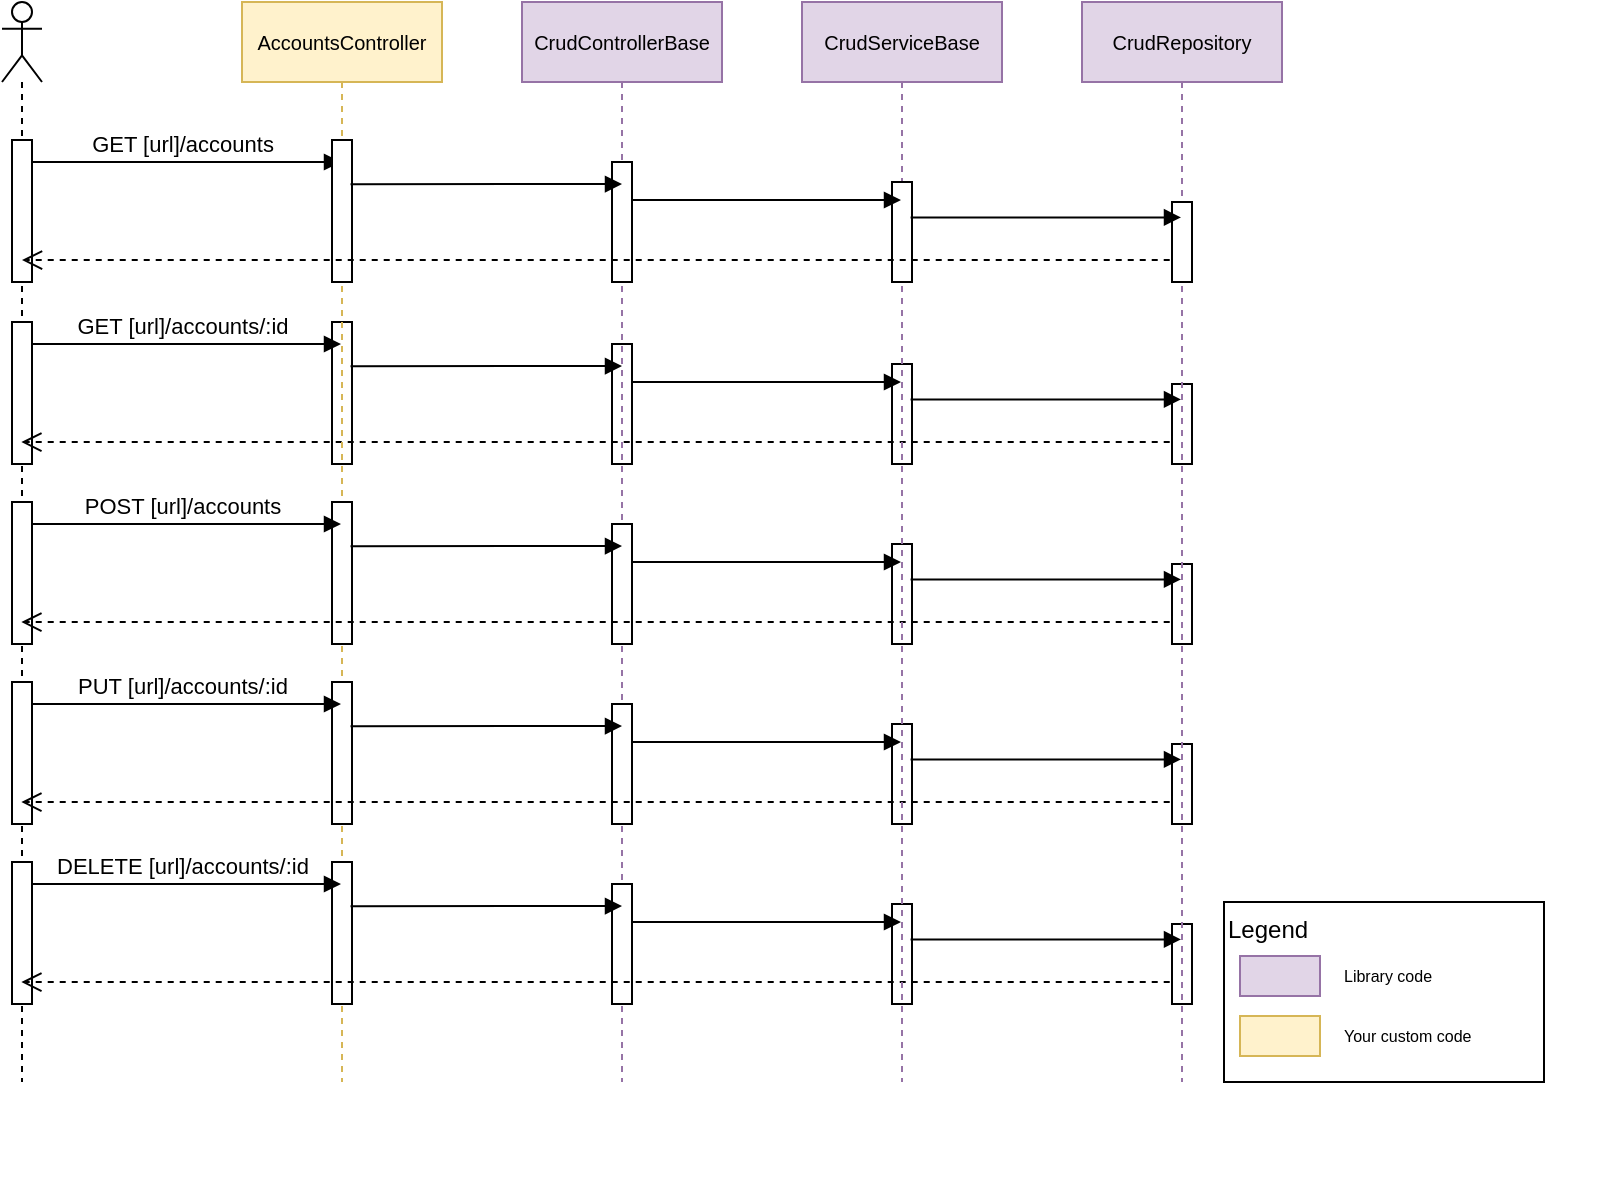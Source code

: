 <mxfile version="12.7.9" pages="4"><diagram id="feiMSj5Qm32nRbiH-3z1" name="StandardCrud"><mxGraphModel dx="1038" dy="611" grid="1" gridSize="10" guides="1" tooltips="1" connect="1" arrows="1" fold="1" page="1" pageScale="1" pageWidth="1100" pageHeight="850" math="0" shadow="0"><root><mxCell id="0"/><mxCell id="1" parent="0"/><mxCell id="9J9qHrp-IRwYcZaCuWWq-7" value="" style="shape=umlLifeline;participant=umlActor;perimeter=lifelinePerimeter;whiteSpace=wrap;html=1;container=1;collapsible=0;recursiveResize=0;verticalAlign=top;spacingTop=36;labelBackgroundColor=#ffffff;outlineConnect=0;" parent="1" vertex="1"><mxGeometry x="30" y="20" width="20" height="540" as="geometry"/></mxCell><mxCell id="9J9qHrp-IRwYcZaCuWWq-8" value="GET [url]/accounts" style="html=1;verticalAlign=bottom;endArrow=block;" parent="9J9qHrp-IRwYcZaCuWWq-7" target="9J9qHrp-IRwYcZaCuWWq-2" edge="1"><mxGeometry width="80" relative="1" as="geometry"><mxPoint x="10" y="80" as="sourcePoint"/><mxPoint x="160" y="80" as="targetPoint"/></mxGeometry></mxCell><mxCell id="LNhbeMGU2I7_TpRNJxB6-1" value="" style="html=1;points=[];perimeter=orthogonalPerimeter;" parent="9J9qHrp-IRwYcZaCuWWq-7" vertex="1"><mxGeometry x="5" y="69" width="10" height="71" as="geometry"/></mxCell><mxCell id="LNhbeMGU2I7_TpRNJxB6-32" value="" style="html=1;points=[];perimeter=orthogonalPerimeter;" parent="9J9qHrp-IRwYcZaCuWWq-7" vertex="1"><mxGeometry x="165" y="160" width="10" height="71" as="geometry"/></mxCell><mxCell id="LNhbeMGU2I7_TpRNJxB6-33" value="" style="html=1;points=[];perimeter=orthogonalPerimeter;" parent="9J9qHrp-IRwYcZaCuWWq-7" vertex="1"><mxGeometry x="305" y="171" width="10" height="60" as="geometry"/></mxCell><mxCell id="LNhbeMGU2I7_TpRNJxB6-34" value="" style="html=1;points=[];perimeter=orthogonalPerimeter;" parent="9J9qHrp-IRwYcZaCuWWq-7" vertex="1"><mxGeometry x="445" y="181" width="10" height="50" as="geometry"/></mxCell><mxCell id="LNhbeMGU2I7_TpRNJxB6-35" value="" style="html=1;points=[];perimeter=orthogonalPerimeter;" parent="9J9qHrp-IRwYcZaCuWWq-7" vertex="1"><mxGeometry x="585" y="191" width="10" height="40" as="geometry"/></mxCell><mxCell id="LNhbeMGU2I7_TpRNJxB6-36" value="GET [url]/accounts/:id" style="html=1;verticalAlign=bottom;endArrow=block;" parent="9J9qHrp-IRwYcZaCuWWq-7" edge="1"><mxGeometry width="80" relative="1" as="geometry"><mxPoint x="10" y="171" as="sourcePoint"/><mxPoint x="169.5" y="171" as="targetPoint"/></mxGeometry></mxCell><mxCell id="LNhbeMGU2I7_TpRNJxB6-37" value="" style="html=1;points=[];perimeter=orthogonalPerimeter;" parent="9J9qHrp-IRwYcZaCuWWq-7" vertex="1"><mxGeometry x="5" y="160" width="10" height="71" as="geometry"/></mxCell><mxCell id="LNhbeMGU2I7_TpRNJxB6-38" value="" style="html=1;verticalAlign=bottom;endArrow=block;exitX=0.926;exitY=0.311;exitDx=0;exitDy=0;exitPerimeter=0;" parent="9J9qHrp-IRwYcZaCuWWq-7" source="LNhbeMGU2I7_TpRNJxB6-32" edge="1"><mxGeometry width="80" relative="1" as="geometry"><mxPoint x="200" y="182" as="sourcePoint"/><mxPoint x="310" y="182" as="targetPoint"/></mxGeometry></mxCell><mxCell id="LNhbeMGU2I7_TpRNJxB6-39" value="" style="html=1;verticalAlign=bottom;endArrow=block;" parent="9J9qHrp-IRwYcZaCuWWq-7" edge="1"><mxGeometry width="80" relative="1" as="geometry"><mxPoint x="315" y="190" as="sourcePoint"/><mxPoint x="449.5" y="190" as="targetPoint"/></mxGeometry></mxCell><mxCell id="LNhbeMGU2I7_TpRNJxB6-40" value="" style="html=1;verticalAlign=bottom;endArrow=block;exitX=0.929;exitY=0.354;exitDx=0;exitDy=0;exitPerimeter=0;" parent="9J9qHrp-IRwYcZaCuWWq-7" source="LNhbeMGU2I7_TpRNJxB6-34" edge="1"><mxGeometry width="80" relative="1" as="geometry"><mxPoint x="470" y="202" as="sourcePoint"/><mxPoint x="589.5" y="198.7" as="targetPoint"/></mxGeometry></mxCell><mxCell id="LNhbeMGU2I7_TpRNJxB6-41" value="" style="html=1;verticalAlign=bottom;endArrow=open;dashed=1;endSize=8;exitX=-0.114;exitY=0.726;exitDx=0;exitDy=0;exitPerimeter=0;" parent="9J9qHrp-IRwYcZaCuWWq-7" source="LNhbeMGU2I7_TpRNJxB6-35" edge="1"><mxGeometry relative="1" as="geometry"><mxPoint x="550" y="221" as="sourcePoint"/><mxPoint x="9.667" y="220.04" as="targetPoint"/></mxGeometry></mxCell><mxCell id="9J9qHrp-IRwYcZaCuWWq-4" value="&lt;font style=&quot;font-size: 10px&quot;&gt;CrudControllerBase&lt;/font&gt;" style="shape=umlLifeline;perimeter=lifelinePerimeter;whiteSpace=wrap;html=1;container=1;collapsible=0;recursiveResize=0;outlineConnect=0;fillColor=#e1d5e7;strokeColor=#9673a6;" parent="1" vertex="1"><mxGeometry x="290" y="20" width="100" height="540" as="geometry"/></mxCell><mxCell id="9J9qHrp-IRwYcZaCuWWq-10" value="" style="html=1;points=[];perimeter=orthogonalPerimeter;" parent="9J9qHrp-IRwYcZaCuWWq-4" vertex="1"><mxGeometry x="45" y="80" width="10" height="60" as="geometry"/></mxCell><mxCell id="9J9qHrp-IRwYcZaCuWWq-2" value="&lt;font style=&quot;font-size: 10px&quot;&gt;AccountsController&lt;/font&gt;" style="shape=umlLifeline;perimeter=lifelinePerimeter;whiteSpace=wrap;html=1;container=1;collapsible=0;recursiveResize=0;outlineConnect=0;fillColor=#fff2cc;strokeColor=#d6b656;" parent="1" vertex="1"><mxGeometry x="150" y="20" width="100" height="540" as="geometry"/></mxCell><mxCell id="9J9qHrp-IRwYcZaCuWWq-9" value="" style="html=1;points=[];perimeter=orthogonalPerimeter;" parent="9J9qHrp-IRwYcZaCuWWq-2" vertex="1"><mxGeometry x="45" y="69" width="10" height="71" as="geometry"/></mxCell><mxCell id="LNhbeMGU2I7_TpRNJxB6-43" value="" style="html=1;points=[];perimeter=orthogonalPerimeter;" parent="9J9qHrp-IRwYcZaCuWWq-2" vertex="1"><mxGeometry x="45" y="250" width="10" height="71" as="geometry"/></mxCell><mxCell id="LNhbeMGU2I7_TpRNJxB6-44" value="" style="html=1;points=[];perimeter=orthogonalPerimeter;" parent="9J9qHrp-IRwYcZaCuWWq-2" vertex="1"><mxGeometry x="185" y="261" width="10" height="60" as="geometry"/></mxCell><mxCell id="LNhbeMGU2I7_TpRNJxB6-45" value="" style="html=1;points=[];perimeter=orthogonalPerimeter;" parent="9J9qHrp-IRwYcZaCuWWq-2" vertex="1"><mxGeometry x="325" y="271" width="10" height="50" as="geometry"/></mxCell><mxCell id="LNhbeMGU2I7_TpRNJxB6-46" value="" style="html=1;points=[];perimeter=orthogonalPerimeter;" parent="9J9qHrp-IRwYcZaCuWWq-2" vertex="1"><mxGeometry x="465" y="281" width="10" height="40" as="geometry"/></mxCell><mxCell id="LNhbeMGU2I7_TpRNJxB6-47" value="POST [url]/accounts" style="html=1;verticalAlign=bottom;endArrow=block;" parent="9J9qHrp-IRwYcZaCuWWq-2" edge="1"><mxGeometry width="80" relative="1" as="geometry"><mxPoint x="-110" y="261" as="sourcePoint"/><mxPoint x="49.5" y="261" as="targetPoint"/></mxGeometry></mxCell><mxCell id="LNhbeMGU2I7_TpRNJxB6-48" value="" style="html=1;points=[];perimeter=orthogonalPerimeter;" parent="9J9qHrp-IRwYcZaCuWWq-2" vertex="1"><mxGeometry x="-115" y="250" width="10" height="71" as="geometry"/></mxCell><mxCell id="LNhbeMGU2I7_TpRNJxB6-49" value="" style="html=1;verticalAlign=bottom;endArrow=block;exitX=0.926;exitY=0.311;exitDx=0;exitDy=0;exitPerimeter=0;" parent="9J9qHrp-IRwYcZaCuWWq-2" source="LNhbeMGU2I7_TpRNJxB6-43" edge="1"><mxGeometry width="80" relative="1" as="geometry"><mxPoint x="80" y="272" as="sourcePoint"/><mxPoint x="190" y="272" as="targetPoint"/></mxGeometry></mxCell><mxCell id="LNhbeMGU2I7_TpRNJxB6-50" value="" style="html=1;verticalAlign=bottom;endArrow=block;" parent="9J9qHrp-IRwYcZaCuWWq-2" edge="1"><mxGeometry width="80" relative="1" as="geometry"><mxPoint x="195" y="280" as="sourcePoint"/><mxPoint x="329.5" y="280" as="targetPoint"/></mxGeometry></mxCell><mxCell id="LNhbeMGU2I7_TpRNJxB6-51" value="" style="html=1;verticalAlign=bottom;endArrow=block;exitX=0.929;exitY=0.354;exitDx=0;exitDy=0;exitPerimeter=0;" parent="9J9qHrp-IRwYcZaCuWWq-2" source="LNhbeMGU2I7_TpRNJxB6-45" edge="1"><mxGeometry width="80" relative="1" as="geometry"><mxPoint x="350" y="292" as="sourcePoint"/><mxPoint x="469.5" y="288.7" as="targetPoint"/></mxGeometry></mxCell><mxCell id="LNhbeMGU2I7_TpRNJxB6-52" value="" style="html=1;verticalAlign=bottom;endArrow=open;dashed=1;endSize=8;exitX=-0.114;exitY=0.726;exitDx=0;exitDy=0;exitPerimeter=0;" parent="9J9qHrp-IRwYcZaCuWWq-2" source="LNhbeMGU2I7_TpRNJxB6-46" edge="1"><mxGeometry relative="1" as="geometry"><mxPoint x="430" y="311" as="sourcePoint"/><mxPoint x="-110.333" y="310.04" as="targetPoint"/></mxGeometry></mxCell><mxCell id="LNhbeMGU2I7_TpRNJxB6-53" value="" style="html=1;points=[];perimeter=orthogonalPerimeter;" parent="9J9qHrp-IRwYcZaCuWWq-2" vertex="1"><mxGeometry x="45" y="340" width="10" height="71" as="geometry"/></mxCell><mxCell id="LNhbeMGU2I7_TpRNJxB6-54" value="" style="html=1;points=[];perimeter=orthogonalPerimeter;" parent="9J9qHrp-IRwYcZaCuWWq-2" vertex="1"><mxGeometry x="185" y="351" width="10" height="60" as="geometry"/></mxCell><mxCell id="LNhbeMGU2I7_TpRNJxB6-55" value="" style="html=1;points=[];perimeter=orthogonalPerimeter;" parent="9J9qHrp-IRwYcZaCuWWq-2" vertex="1"><mxGeometry x="325" y="361" width="10" height="50" as="geometry"/></mxCell><mxCell id="LNhbeMGU2I7_TpRNJxB6-56" value="" style="html=1;points=[];perimeter=orthogonalPerimeter;" parent="9J9qHrp-IRwYcZaCuWWq-2" vertex="1"><mxGeometry x="465" y="371" width="10" height="40" as="geometry"/></mxCell><mxCell id="LNhbeMGU2I7_TpRNJxB6-57" value="PUT [url]/accounts/:id" style="html=1;verticalAlign=bottom;endArrow=block;" parent="9J9qHrp-IRwYcZaCuWWq-2" edge="1"><mxGeometry width="80" relative="1" as="geometry"><mxPoint x="-110" y="351" as="sourcePoint"/><mxPoint x="49.5" y="351" as="targetPoint"/></mxGeometry></mxCell><mxCell id="LNhbeMGU2I7_TpRNJxB6-58" value="" style="html=1;points=[];perimeter=orthogonalPerimeter;" parent="9J9qHrp-IRwYcZaCuWWq-2" vertex="1"><mxGeometry x="-115" y="340" width="10" height="71" as="geometry"/></mxCell><mxCell id="LNhbeMGU2I7_TpRNJxB6-59" value="" style="html=1;verticalAlign=bottom;endArrow=block;exitX=0.926;exitY=0.311;exitDx=0;exitDy=0;exitPerimeter=0;" parent="9J9qHrp-IRwYcZaCuWWq-2" source="LNhbeMGU2I7_TpRNJxB6-53" edge="1"><mxGeometry width="80" relative="1" as="geometry"><mxPoint x="80" y="362" as="sourcePoint"/><mxPoint x="190" y="362" as="targetPoint"/></mxGeometry></mxCell><mxCell id="LNhbeMGU2I7_TpRNJxB6-60" value="" style="html=1;verticalAlign=bottom;endArrow=block;" parent="9J9qHrp-IRwYcZaCuWWq-2" edge="1"><mxGeometry width="80" relative="1" as="geometry"><mxPoint x="195" y="370" as="sourcePoint"/><mxPoint x="329.5" y="370" as="targetPoint"/></mxGeometry></mxCell><mxCell id="LNhbeMGU2I7_TpRNJxB6-61" value="" style="html=1;verticalAlign=bottom;endArrow=block;exitX=0.929;exitY=0.354;exitDx=0;exitDy=0;exitPerimeter=0;" parent="9J9qHrp-IRwYcZaCuWWq-2" source="LNhbeMGU2I7_TpRNJxB6-55" edge="1"><mxGeometry width="80" relative="1" as="geometry"><mxPoint x="350" y="382" as="sourcePoint"/><mxPoint x="469.5" y="378.7" as="targetPoint"/></mxGeometry></mxCell><mxCell id="LNhbeMGU2I7_TpRNJxB6-62" value="" style="html=1;verticalAlign=bottom;endArrow=open;dashed=1;endSize=8;exitX=-0.114;exitY=0.726;exitDx=0;exitDy=0;exitPerimeter=0;" parent="9J9qHrp-IRwYcZaCuWWq-2" source="LNhbeMGU2I7_TpRNJxB6-56" edge="1"><mxGeometry relative="1" as="geometry"><mxPoint x="430" y="401" as="sourcePoint"/><mxPoint x="-110.333" y="400.04" as="targetPoint"/></mxGeometry></mxCell><mxCell id="LNhbeMGU2I7_TpRNJxB6-63" value="" style="html=1;points=[];perimeter=orthogonalPerimeter;" parent="9J9qHrp-IRwYcZaCuWWq-2" vertex="1"><mxGeometry x="45" y="430" width="10" height="71" as="geometry"/></mxCell><mxCell id="LNhbeMGU2I7_TpRNJxB6-64" value="" style="html=1;points=[];perimeter=orthogonalPerimeter;" parent="9J9qHrp-IRwYcZaCuWWq-2" vertex="1"><mxGeometry x="185" y="441" width="10" height="60" as="geometry"/></mxCell><mxCell id="LNhbeMGU2I7_TpRNJxB6-65" value="" style="html=1;points=[];perimeter=orthogonalPerimeter;" parent="9J9qHrp-IRwYcZaCuWWq-2" vertex="1"><mxGeometry x="325" y="451" width="10" height="50" as="geometry"/></mxCell><mxCell id="LNhbeMGU2I7_TpRNJxB6-66" value="" style="html=1;points=[];perimeter=orthogonalPerimeter;" parent="9J9qHrp-IRwYcZaCuWWq-2" vertex="1"><mxGeometry x="465" y="461" width="10" height="40" as="geometry"/></mxCell><mxCell id="LNhbeMGU2I7_TpRNJxB6-67" value="DELETE [url]/accounts/:id" style="html=1;verticalAlign=bottom;endArrow=block;" parent="9J9qHrp-IRwYcZaCuWWq-2" edge="1"><mxGeometry width="80" relative="1" as="geometry"><mxPoint x="-110" y="441" as="sourcePoint"/><mxPoint x="49.5" y="441" as="targetPoint"/></mxGeometry></mxCell><mxCell id="LNhbeMGU2I7_TpRNJxB6-68" value="" style="html=1;points=[];perimeter=orthogonalPerimeter;" parent="9J9qHrp-IRwYcZaCuWWq-2" vertex="1"><mxGeometry x="-115" y="430" width="10" height="71" as="geometry"/></mxCell><mxCell id="LNhbeMGU2I7_TpRNJxB6-69" value="" style="html=1;verticalAlign=bottom;endArrow=block;exitX=0.926;exitY=0.311;exitDx=0;exitDy=0;exitPerimeter=0;" parent="9J9qHrp-IRwYcZaCuWWq-2" source="LNhbeMGU2I7_TpRNJxB6-63" edge="1"><mxGeometry width="80" relative="1" as="geometry"><mxPoint x="80" y="452" as="sourcePoint"/><mxPoint x="190" y="452" as="targetPoint"/></mxGeometry></mxCell><mxCell id="LNhbeMGU2I7_TpRNJxB6-70" value="" style="html=1;verticalAlign=bottom;endArrow=block;" parent="9J9qHrp-IRwYcZaCuWWq-2" edge="1"><mxGeometry width="80" relative="1" as="geometry"><mxPoint x="195" y="460" as="sourcePoint"/><mxPoint x="329.5" y="460" as="targetPoint"/></mxGeometry></mxCell><mxCell id="LNhbeMGU2I7_TpRNJxB6-71" value="" style="html=1;verticalAlign=bottom;endArrow=block;exitX=0.929;exitY=0.354;exitDx=0;exitDy=0;exitPerimeter=0;" parent="9J9qHrp-IRwYcZaCuWWq-2" source="LNhbeMGU2I7_TpRNJxB6-65" edge="1"><mxGeometry width="80" relative="1" as="geometry"><mxPoint x="350" y="472" as="sourcePoint"/><mxPoint x="469.5" y="468.7" as="targetPoint"/></mxGeometry></mxCell><mxCell id="LNhbeMGU2I7_TpRNJxB6-72" value="" style="html=1;verticalAlign=bottom;endArrow=open;dashed=1;endSize=8;exitX=-0.114;exitY=0.726;exitDx=0;exitDy=0;exitPerimeter=0;" parent="9J9qHrp-IRwYcZaCuWWq-2" source="LNhbeMGU2I7_TpRNJxB6-66" edge="1"><mxGeometry relative="1" as="geometry"><mxPoint x="430" y="491" as="sourcePoint"/><mxPoint x="-110.333" y="490.04" as="targetPoint"/></mxGeometry></mxCell><mxCell id="9J9qHrp-IRwYcZaCuWWq-5" value="&lt;font style=&quot;font-size: 10px&quot;&gt;CrudServiceBase&lt;/font&gt;" style="shape=umlLifeline;perimeter=lifelinePerimeter;whiteSpace=wrap;html=1;container=1;collapsible=0;recursiveResize=0;outlineConnect=0;fillColor=#e1d5e7;strokeColor=#9673a6;" parent="1" vertex="1"><mxGeometry x="430" y="20" width="100" height="540" as="geometry"/></mxCell><mxCell id="9J9qHrp-IRwYcZaCuWWq-11" value="" style="html=1;points=[];perimeter=orthogonalPerimeter;" parent="9J9qHrp-IRwYcZaCuWWq-5" vertex="1"><mxGeometry x="45" y="90" width="10" height="50" as="geometry"/></mxCell><mxCell id="9J9qHrp-IRwYcZaCuWWq-6" value="&lt;font style=&quot;font-size: 10px&quot;&gt;CrudRepository&lt;/font&gt;" style="shape=umlLifeline;perimeter=lifelinePerimeter;whiteSpace=wrap;html=1;container=1;collapsible=0;recursiveResize=0;outlineConnect=0;fillColor=#e1d5e7;strokeColor=#9673a6;" parent="1" vertex="1"><mxGeometry x="570" y="20" width="100" height="540" as="geometry"/></mxCell><mxCell id="9J9qHrp-IRwYcZaCuWWq-12" value="" style="html=1;points=[];perimeter=orthogonalPerimeter;" parent="9J9qHrp-IRwYcZaCuWWq-6" vertex="1"><mxGeometry x="45" y="100" width="10" height="40" as="geometry"/></mxCell><mxCell id="9J9qHrp-IRwYcZaCuWWq-16" value="" style="html=1;verticalAlign=bottom;endArrow=block;exitX=0.926;exitY=0.311;exitDx=0;exitDy=0;exitPerimeter=0;" parent="1" source="9J9qHrp-IRwYcZaCuWWq-9" edge="1"><mxGeometry width="80" relative="1" as="geometry"><mxPoint x="230" y="111" as="sourcePoint"/><mxPoint x="340" y="111" as="targetPoint"/></mxGeometry></mxCell><mxCell id="9J9qHrp-IRwYcZaCuWWq-17" value="" style="html=1;verticalAlign=bottom;endArrow=block;" parent="1" edge="1"><mxGeometry width="80" relative="1" as="geometry"><mxPoint x="345" y="119" as="sourcePoint"/><mxPoint x="479.5" y="119" as="targetPoint"/></mxGeometry></mxCell><mxCell id="9J9qHrp-IRwYcZaCuWWq-18" value="" style="html=1;verticalAlign=bottom;endArrow=block;exitX=0.929;exitY=0.354;exitDx=0;exitDy=0;exitPerimeter=0;" parent="1" source="9J9qHrp-IRwYcZaCuWWq-11" target="9J9qHrp-IRwYcZaCuWWq-6" edge="1"><mxGeometry width="80" relative="1" as="geometry"><mxPoint x="500" y="131" as="sourcePoint"/><mxPoint x="610" y="131" as="targetPoint"/></mxGeometry></mxCell><mxCell id="9J9qHrp-IRwYcZaCuWWq-19" value="" style="html=1;verticalAlign=bottom;endArrow=open;dashed=1;endSize=8;exitX=-0.114;exitY=0.726;exitDx=0;exitDy=0;exitPerimeter=0;" parent="1" source="9J9qHrp-IRwYcZaCuWWq-12" target="9J9qHrp-IRwYcZaCuWWq-7" edge="1"><mxGeometry relative="1" as="geometry"><mxPoint x="580" y="150" as="sourcePoint"/><mxPoint x="530" y="150" as="targetPoint"/></mxGeometry></mxCell><mxCell id="EVmA8Z_nC4fbrF5vx7Of-1" value="" style="group" vertex="1" connectable="0" parent="1"><mxGeometry x="660" y="520" width="180" height="100" as="geometry"/></mxCell><mxCell id="EVmA8Z_nC4fbrF5vx7Of-2" value="Legend" style="rounded=0;whiteSpace=wrap;html=1;align=left;labelPosition=center;verticalLabelPosition=middle;verticalAlign=top;" vertex="1" parent="EVmA8Z_nC4fbrF5vx7Of-1"><mxGeometry x="-19" y="-50" width="160" height="90" as="geometry"/></mxCell><mxCell id="EVmA8Z_nC4fbrF5vx7Of-3" value="" style="rounded=0;whiteSpace=wrap;html=1;align=left;fillColor=#e1d5e7;strokeColor=#9673a6;" vertex="1" parent="EVmA8Z_nC4fbrF5vx7Of-1"><mxGeometry x="-11" y="-23" width="40" height="20" as="geometry"/></mxCell><mxCell id="EVmA8Z_nC4fbrF5vx7Of-4" value="" style="rounded=0;whiteSpace=wrap;html=1;align=left;fillColor=#fff2cc;strokeColor=#d6b656;" vertex="1" parent="EVmA8Z_nC4fbrF5vx7Of-1"><mxGeometry x="-11" y="7" width="40" height="20" as="geometry"/></mxCell><mxCell id="EVmA8Z_nC4fbrF5vx7Of-5" value="Library code" style="text;html=1;strokeColor=none;fillColor=none;align=left;verticalAlign=middle;whiteSpace=wrap;rounded=0;fontSize=8;" vertex="1" parent="EVmA8Z_nC4fbrF5vx7Of-1"><mxGeometry x="39" y="-23" width="100" height="20" as="geometry"/></mxCell><mxCell id="EVmA8Z_nC4fbrF5vx7Of-6" value="Your custom code" style="text;html=1;strokeColor=none;fillColor=none;align=left;verticalAlign=middle;whiteSpace=wrap;rounded=0;fontSize=8;" vertex="1" parent="EVmA8Z_nC4fbrF5vx7Of-1"><mxGeometry x="39" y="7" width="101" height="20" as="geometry"/></mxCell></root></mxGraphModel></diagram><diagram name="StandardCrud_CustomService" id="SVFYaj9SfDEGzpXfJ9d2"><mxGraphModel dx="865" dy="509" grid="1" gridSize="10" guides="1" tooltips="1" connect="1" arrows="1" fold="1" page="1" pageScale="1" pageWidth="1100" pageHeight="850" math="0" shadow="0"><root><mxCell id="xLu_bHYYhQodBEdFcNdz-0"/><mxCell id="xLu_bHYYhQodBEdFcNdz-1" parent="xLu_bHYYhQodBEdFcNdz-0"/><mxCell id="xLu_bHYYhQodBEdFcNdz-69" value="&lt;font style=&quot;font-size: 10px&quot;&gt;CustomService&lt;/font&gt;" style="shape=umlLifeline;perimeter=lifelinePerimeter;whiteSpace=wrap;html=1;container=1;collapsible=0;recursiveResize=0;outlineConnect=0;fillColor=#fff2cc;strokeColor=#d6b656;" vertex="1" parent="xLu_bHYYhQodBEdFcNdz-1"><mxGeometry x="430" y="20" width="100" height="540" as="geometry"/></mxCell><mxCell id="xLu_bHYYhQodBEdFcNdz-70" value="" style="html=1;points=[];perimeter=orthogonalPerimeter;" vertex="1" parent="xLu_bHYYhQodBEdFcNdz-69"><mxGeometry x="45" y="90" width="10" height="50" as="geometry"/></mxCell><mxCell id="xLu_bHYYhQodBEdFcNdz-76" value="2" style="ellipse;whiteSpace=wrap;html=1;aspect=fixed;" vertex="1" parent="xLu_bHYYhQodBEdFcNdz-69"><mxGeometry x="78" y="494" width="24" height="24" as="geometry"/></mxCell><mxCell id="xLu_bHYYhQodBEdFcNdz-2" value="" style="shape=umlLifeline;participant=umlActor;perimeter=lifelinePerimeter;whiteSpace=wrap;html=1;container=1;collapsible=0;recursiveResize=0;verticalAlign=top;spacingTop=36;labelBackgroundColor=#ffffff;outlineConnect=0;" vertex="1" parent="xLu_bHYYhQodBEdFcNdz-1"><mxGeometry x="30" y="20" width="20" height="540" as="geometry"/></mxCell><mxCell id="xLu_bHYYhQodBEdFcNdz-3" value="GET [url]/accounts" style="html=1;verticalAlign=bottom;endArrow=block;" edge="1" parent="xLu_bHYYhQodBEdFcNdz-2" target="xLu_bHYYhQodBEdFcNdz-17"><mxGeometry width="80" relative="1" as="geometry"><mxPoint x="10" y="80" as="sourcePoint"/><mxPoint x="160" y="80" as="targetPoint"/></mxGeometry></mxCell><mxCell id="xLu_bHYYhQodBEdFcNdz-4" value="" style="html=1;points=[];perimeter=orthogonalPerimeter;" vertex="1" parent="xLu_bHYYhQodBEdFcNdz-2"><mxGeometry x="5" y="69" width="10" height="71" as="geometry"/></mxCell><mxCell id="xLu_bHYYhQodBEdFcNdz-5" value="" style="html=1;points=[];perimeter=orthogonalPerimeter;" vertex="1" parent="xLu_bHYYhQodBEdFcNdz-2"><mxGeometry x="165" y="160" width="10" height="71" as="geometry"/></mxCell><mxCell id="xLu_bHYYhQodBEdFcNdz-6" value="" style="html=1;points=[];perimeter=orthogonalPerimeter;" vertex="1" parent="xLu_bHYYhQodBEdFcNdz-2"><mxGeometry x="305" y="171" width="10" height="60" as="geometry"/></mxCell><mxCell id="xLu_bHYYhQodBEdFcNdz-7" value="" style="html=1;points=[];perimeter=orthogonalPerimeter;" vertex="1" parent="xLu_bHYYhQodBEdFcNdz-2"><mxGeometry x="587" y="181" width="10" height="50" as="geometry"/></mxCell><mxCell id="xLu_bHYYhQodBEdFcNdz-8" value="" style="html=1;points=[];perimeter=orthogonalPerimeter;" vertex="1" parent="xLu_bHYYhQodBEdFcNdz-2"><mxGeometry x="727" y="191" width="10" height="40" as="geometry"/></mxCell><mxCell id="xLu_bHYYhQodBEdFcNdz-9" value="GET [url]/accounts/:id" style="html=1;verticalAlign=bottom;endArrow=block;" edge="1" parent="xLu_bHYYhQodBEdFcNdz-2"><mxGeometry width="80" relative="1" as="geometry"><mxPoint x="10" y="171" as="sourcePoint"/><mxPoint x="169.5" y="171" as="targetPoint"/></mxGeometry></mxCell><mxCell id="xLu_bHYYhQodBEdFcNdz-10" value="" style="html=1;points=[];perimeter=orthogonalPerimeter;" vertex="1" parent="xLu_bHYYhQodBEdFcNdz-2"><mxGeometry x="5" y="160" width="10" height="71" as="geometry"/></mxCell><mxCell id="xLu_bHYYhQodBEdFcNdz-11" value="" style="html=1;verticalAlign=bottom;endArrow=block;exitX=0.926;exitY=0.311;exitDx=0;exitDy=0;exitPerimeter=0;" edge="1" parent="xLu_bHYYhQodBEdFcNdz-2" source="xLu_bHYYhQodBEdFcNdz-5"><mxGeometry width="80" relative="1" as="geometry"><mxPoint x="200" y="182" as="sourcePoint"/><mxPoint x="310" y="182" as="targetPoint"/></mxGeometry></mxCell><mxCell id="xLu_bHYYhQodBEdFcNdz-12" value="" style="html=1;verticalAlign=bottom;endArrow=block;" edge="1" parent="xLu_bHYYhQodBEdFcNdz-2"><mxGeometry width="80" relative="1" as="geometry"><mxPoint x="315" y="190" as="sourcePoint"/><mxPoint x="449.5" y="190" as="targetPoint"/></mxGeometry></mxCell><mxCell id="xLu_bHYYhQodBEdFcNdz-13" value="" style="html=1;verticalAlign=bottom;endArrow=block;exitX=0.929;exitY=0.354;exitDx=0;exitDy=0;exitPerimeter=0;" edge="1" parent="xLu_bHYYhQodBEdFcNdz-2" source="xLu_bHYYhQodBEdFcNdz-7"><mxGeometry width="80" relative="1" as="geometry"><mxPoint x="612" y="202" as="sourcePoint"/><mxPoint x="731.5" y="198.7" as="targetPoint"/></mxGeometry></mxCell><mxCell id="xLu_bHYYhQodBEdFcNdz-14" value="" style="html=1;verticalAlign=bottom;endArrow=open;dashed=1;endSize=8;exitX=-0.114;exitY=0.726;exitDx=0;exitDy=0;exitPerimeter=0;" edge="1" parent="xLu_bHYYhQodBEdFcNdz-2" source="xLu_bHYYhQodBEdFcNdz-8"><mxGeometry relative="1" as="geometry"><mxPoint x="550" y="221" as="sourcePoint"/><mxPoint x="9.667" y="220.04" as="targetPoint"/></mxGeometry></mxCell><mxCell id="xLu_bHYYhQodBEdFcNdz-15" value="&lt;font style=&quot;font-size: 10px&quot;&gt;CrudControllerBase&lt;/font&gt;" style="shape=umlLifeline;perimeter=lifelinePerimeter;whiteSpace=wrap;html=1;container=1;collapsible=0;recursiveResize=0;outlineConnect=0;fillColor=#e1d5e7;strokeColor=#9673a6;" vertex="1" parent="xLu_bHYYhQodBEdFcNdz-1"><mxGeometry x="290" y="20" width="100" height="540" as="geometry"/></mxCell><mxCell id="xLu_bHYYhQodBEdFcNdz-16" value="" style="html=1;points=[];perimeter=orthogonalPerimeter;" vertex="1" parent="xLu_bHYYhQodBEdFcNdz-15"><mxGeometry x="45" y="80" width="10" height="60" as="geometry"/></mxCell><mxCell id="xLu_bHYYhQodBEdFcNdz-17" value="&lt;font style=&quot;font-size: 10px&quot;&gt;AccountsController&lt;/font&gt;" style="shape=umlLifeline;perimeter=lifelinePerimeter;whiteSpace=wrap;html=1;container=1;collapsible=0;recursiveResize=0;outlineConnect=0;fillColor=#fff2cc;strokeColor=#d6b656;" vertex="1" parent="xLu_bHYYhQodBEdFcNdz-1"><mxGeometry x="150" y="20" width="100" height="540" as="geometry"/></mxCell><mxCell id="xLu_bHYYhQodBEdFcNdz-18" value="" style="html=1;points=[];perimeter=orthogonalPerimeter;" vertex="1" parent="xLu_bHYYhQodBEdFcNdz-17"><mxGeometry x="45" y="69" width="10" height="71" as="geometry"/></mxCell><mxCell id="xLu_bHYYhQodBEdFcNdz-19" value="" style="html=1;points=[];perimeter=orthogonalPerimeter;" vertex="1" parent="xLu_bHYYhQodBEdFcNdz-17"><mxGeometry x="45" y="250" width="10" height="71" as="geometry"/></mxCell><mxCell id="xLu_bHYYhQodBEdFcNdz-20" value="" style="html=1;points=[];perimeter=orthogonalPerimeter;" vertex="1" parent="xLu_bHYYhQodBEdFcNdz-17"><mxGeometry x="185" y="261" width="10" height="60" as="geometry"/></mxCell><mxCell id="xLu_bHYYhQodBEdFcNdz-21" value="" style="html=1;points=[];perimeter=orthogonalPerimeter;" vertex="1" parent="xLu_bHYYhQodBEdFcNdz-17"><mxGeometry x="467" y="271" width="10" height="50" as="geometry"/></mxCell><mxCell id="xLu_bHYYhQodBEdFcNdz-22" value="" style="html=1;points=[];perimeter=orthogonalPerimeter;" vertex="1" parent="xLu_bHYYhQodBEdFcNdz-17"><mxGeometry x="607" y="281" width="10" height="40" as="geometry"/></mxCell><mxCell id="xLu_bHYYhQodBEdFcNdz-23" value="POST [url]/accounts" style="html=1;verticalAlign=bottom;endArrow=block;" edge="1" parent="xLu_bHYYhQodBEdFcNdz-17"><mxGeometry width="80" relative="1" as="geometry"><mxPoint x="-110" y="261" as="sourcePoint"/><mxPoint x="49.5" y="261" as="targetPoint"/></mxGeometry></mxCell><mxCell id="xLu_bHYYhQodBEdFcNdz-24" value="" style="html=1;points=[];perimeter=orthogonalPerimeter;" vertex="1" parent="xLu_bHYYhQodBEdFcNdz-17"><mxGeometry x="-115" y="250" width="10" height="71" as="geometry"/></mxCell><mxCell id="xLu_bHYYhQodBEdFcNdz-25" value="" style="html=1;verticalAlign=bottom;endArrow=block;exitX=0.926;exitY=0.311;exitDx=0;exitDy=0;exitPerimeter=0;" edge="1" parent="xLu_bHYYhQodBEdFcNdz-17" source="xLu_bHYYhQodBEdFcNdz-19"><mxGeometry width="80" relative="1" as="geometry"><mxPoint x="80" y="272" as="sourcePoint"/><mxPoint x="190" y="272" as="targetPoint"/></mxGeometry></mxCell><mxCell id="xLu_bHYYhQodBEdFcNdz-26" value="" style="html=1;verticalAlign=bottom;endArrow=block;" edge="1" parent="xLu_bHYYhQodBEdFcNdz-17"><mxGeometry width="80" relative="1" as="geometry"><mxPoint x="195" y="280" as="sourcePoint"/><mxPoint x="329.5" y="280" as="targetPoint"/></mxGeometry></mxCell><mxCell id="xLu_bHYYhQodBEdFcNdz-27" value="" style="html=1;verticalAlign=bottom;endArrow=block;exitX=0.929;exitY=0.354;exitDx=0;exitDy=0;exitPerimeter=0;" edge="1" parent="xLu_bHYYhQodBEdFcNdz-17" source="xLu_bHYYhQodBEdFcNdz-21"><mxGeometry width="80" relative="1" as="geometry"><mxPoint x="492" y="292" as="sourcePoint"/><mxPoint x="611.5" y="288.7" as="targetPoint"/></mxGeometry></mxCell><mxCell id="xLu_bHYYhQodBEdFcNdz-28" value="" style="html=1;verticalAlign=bottom;endArrow=open;dashed=1;endSize=8;exitX=-0.114;exitY=0.726;exitDx=0;exitDy=0;exitPerimeter=0;" edge="1" parent="xLu_bHYYhQodBEdFcNdz-17" source="xLu_bHYYhQodBEdFcNdz-22"><mxGeometry relative="1" as="geometry"><mxPoint x="430" y="311" as="sourcePoint"/><mxPoint x="-110.333" y="310.04" as="targetPoint"/></mxGeometry></mxCell><mxCell id="xLu_bHYYhQodBEdFcNdz-29" value="" style="html=1;points=[];perimeter=orthogonalPerimeter;" vertex="1" parent="xLu_bHYYhQodBEdFcNdz-17"><mxGeometry x="45" y="340" width="10" height="71" as="geometry"/></mxCell><mxCell id="xLu_bHYYhQodBEdFcNdz-30" value="" style="html=1;points=[];perimeter=orthogonalPerimeter;" vertex="1" parent="xLu_bHYYhQodBEdFcNdz-17"><mxGeometry x="185" y="351" width="10" height="60" as="geometry"/></mxCell><mxCell id="xLu_bHYYhQodBEdFcNdz-31" value="" style="html=1;points=[];perimeter=orthogonalPerimeter;" vertex="1" parent="xLu_bHYYhQodBEdFcNdz-17"><mxGeometry x="467" y="361" width="10" height="50" as="geometry"/></mxCell><mxCell id="xLu_bHYYhQodBEdFcNdz-32" value="" style="html=1;points=[];perimeter=orthogonalPerimeter;" vertex="1" parent="xLu_bHYYhQodBEdFcNdz-17"><mxGeometry x="607" y="371" width="10" height="40" as="geometry"/></mxCell><mxCell id="xLu_bHYYhQodBEdFcNdz-33" value="PUT [url]/accounts/:id" style="html=1;verticalAlign=bottom;endArrow=block;" edge="1" parent="xLu_bHYYhQodBEdFcNdz-17"><mxGeometry width="80" relative="1" as="geometry"><mxPoint x="-110" y="351" as="sourcePoint"/><mxPoint x="49.5" y="351" as="targetPoint"/></mxGeometry></mxCell><mxCell id="xLu_bHYYhQodBEdFcNdz-34" value="" style="html=1;points=[];perimeter=orthogonalPerimeter;" vertex="1" parent="xLu_bHYYhQodBEdFcNdz-17"><mxGeometry x="-115" y="340" width="10" height="71" as="geometry"/></mxCell><mxCell id="xLu_bHYYhQodBEdFcNdz-35" value="" style="html=1;verticalAlign=bottom;endArrow=block;exitX=0.926;exitY=0.311;exitDx=0;exitDy=0;exitPerimeter=0;" edge="1" parent="xLu_bHYYhQodBEdFcNdz-17" source="xLu_bHYYhQodBEdFcNdz-29"><mxGeometry width="80" relative="1" as="geometry"><mxPoint x="80" y="362" as="sourcePoint"/><mxPoint x="190" y="362" as="targetPoint"/></mxGeometry></mxCell><mxCell id="xLu_bHYYhQodBEdFcNdz-36" value="" style="html=1;verticalAlign=bottom;endArrow=block;" edge="1" parent="xLu_bHYYhQodBEdFcNdz-17"><mxGeometry width="80" relative="1" as="geometry"><mxPoint x="195" y="370" as="sourcePoint"/><mxPoint x="329.5" y="370" as="targetPoint"/></mxGeometry></mxCell><mxCell id="xLu_bHYYhQodBEdFcNdz-37" value="" style="html=1;verticalAlign=bottom;endArrow=block;exitX=0.929;exitY=0.354;exitDx=0;exitDy=0;exitPerimeter=0;" edge="1" parent="xLu_bHYYhQodBEdFcNdz-17" source="xLu_bHYYhQodBEdFcNdz-31"><mxGeometry width="80" relative="1" as="geometry"><mxPoint x="492" y="382" as="sourcePoint"/><mxPoint x="611.5" y="378.7" as="targetPoint"/></mxGeometry></mxCell><mxCell id="xLu_bHYYhQodBEdFcNdz-38" value="" style="html=1;verticalAlign=bottom;endArrow=open;dashed=1;endSize=8;exitX=-0.114;exitY=0.726;exitDx=0;exitDy=0;exitPerimeter=0;" edge="1" parent="xLu_bHYYhQodBEdFcNdz-17" source="xLu_bHYYhQodBEdFcNdz-32"><mxGeometry relative="1" as="geometry"><mxPoint x="430" y="401" as="sourcePoint"/><mxPoint x="-110.333" y="400.04" as="targetPoint"/></mxGeometry></mxCell><mxCell id="xLu_bHYYhQodBEdFcNdz-39" value="" style="html=1;points=[];perimeter=orthogonalPerimeter;" vertex="1" parent="xLu_bHYYhQodBEdFcNdz-17"><mxGeometry x="45" y="430" width="10" height="71" as="geometry"/></mxCell><mxCell id="xLu_bHYYhQodBEdFcNdz-40" value="" style="html=1;points=[];perimeter=orthogonalPerimeter;" vertex="1" parent="xLu_bHYYhQodBEdFcNdz-17"><mxGeometry x="185" y="441" width="10" height="60" as="geometry"/></mxCell><mxCell id="xLu_bHYYhQodBEdFcNdz-41" value="" style="html=1;points=[];perimeter=orthogonalPerimeter;" vertex="1" parent="xLu_bHYYhQodBEdFcNdz-17"><mxGeometry x="467" y="451" width="10" height="50" as="geometry"/></mxCell><mxCell id="xLu_bHYYhQodBEdFcNdz-42" value="" style="html=1;points=[];perimeter=orthogonalPerimeter;" vertex="1" parent="xLu_bHYYhQodBEdFcNdz-17"><mxGeometry x="607" y="461" width="10" height="40" as="geometry"/></mxCell><mxCell id="xLu_bHYYhQodBEdFcNdz-43" value="DELETE [url]/accounts/:id" style="html=1;verticalAlign=bottom;endArrow=block;" edge="1" parent="xLu_bHYYhQodBEdFcNdz-17"><mxGeometry width="80" relative="1" as="geometry"><mxPoint x="-110" y="441" as="sourcePoint"/><mxPoint x="49.5" y="441" as="targetPoint"/></mxGeometry></mxCell><mxCell id="xLu_bHYYhQodBEdFcNdz-44" value="" style="html=1;points=[];perimeter=orthogonalPerimeter;" vertex="1" parent="xLu_bHYYhQodBEdFcNdz-17"><mxGeometry x="-115" y="430" width="10" height="71" as="geometry"/></mxCell><mxCell id="xLu_bHYYhQodBEdFcNdz-45" value="" style="html=1;verticalAlign=bottom;endArrow=block;exitX=0.926;exitY=0.311;exitDx=0;exitDy=0;exitPerimeter=0;" edge="1" parent="xLu_bHYYhQodBEdFcNdz-17" source="xLu_bHYYhQodBEdFcNdz-39"><mxGeometry width="80" relative="1" as="geometry"><mxPoint x="80" y="452" as="sourcePoint"/><mxPoint x="190" y="452" as="targetPoint"/></mxGeometry></mxCell><mxCell id="xLu_bHYYhQodBEdFcNdz-46" value="" style="html=1;verticalAlign=bottom;endArrow=block;" edge="1" parent="xLu_bHYYhQodBEdFcNdz-17"><mxGeometry width="80" relative="1" as="geometry"><mxPoint x="195" y="460" as="sourcePoint"/><mxPoint x="329.5" y="460" as="targetPoint"/></mxGeometry></mxCell><mxCell id="xLu_bHYYhQodBEdFcNdz-47" value="" style="html=1;verticalAlign=bottom;endArrow=block;exitX=0.929;exitY=0.354;exitDx=0;exitDy=0;exitPerimeter=0;" edge="1" parent="xLu_bHYYhQodBEdFcNdz-17" source="xLu_bHYYhQodBEdFcNdz-41"><mxGeometry width="80" relative="1" as="geometry"><mxPoint x="492" y="472" as="sourcePoint"/><mxPoint x="611.5" y="468.7" as="targetPoint"/></mxGeometry></mxCell><mxCell id="xLu_bHYYhQodBEdFcNdz-48" value="" style="html=1;verticalAlign=bottom;endArrow=open;dashed=1;endSize=8;exitX=-0.114;exitY=0.726;exitDx=0;exitDy=0;exitPerimeter=0;" edge="1" parent="xLu_bHYYhQodBEdFcNdz-17" source="xLu_bHYYhQodBEdFcNdz-42"><mxGeometry relative="1" as="geometry"><mxPoint x="430" y="491" as="sourcePoint"/><mxPoint x="-110.333" y="490.04" as="targetPoint"/></mxGeometry></mxCell><mxCell id="xLu_bHYYhQodBEdFcNdz-49" value="&lt;font style=&quot;font-size: 10px&quot;&gt;CrudServiceBase&lt;/font&gt;" style="shape=umlLifeline;perimeter=lifelinePerimeter;whiteSpace=wrap;html=1;container=1;collapsible=0;recursiveResize=0;outlineConnect=0;fillColor=#e1d5e7;strokeColor=#9673a6;" vertex="1" parent="xLu_bHYYhQodBEdFcNdz-1"><mxGeometry x="572" y="20" width="100" height="540" as="geometry"/></mxCell><mxCell id="xLu_bHYYhQodBEdFcNdz-50" value="" style="html=1;points=[];perimeter=orthogonalPerimeter;" vertex="1" parent="xLu_bHYYhQodBEdFcNdz-49"><mxGeometry x="45" y="90" width="10" height="50" as="geometry"/></mxCell><mxCell id="xLu_bHYYhQodBEdFcNdz-51" value="&lt;font style=&quot;font-size: 10px&quot;&gt;CrudRepository&lt;/font&gt;" style="shape=umlLifeline;perimeter=lifelinePerimeter;whiteSpace=wrap;html=1;container=1;collapsible=0;recursiveResize=0;outlineConnect=0;fillColor=#e1d5e7;strokeColor=#9673a6;" vertex="1" parent="xLu_bHYYhQodBEdFcNdz-1"><mxGeometry x="712" y="20" width="100" height="540" as="geometry"/></mxCell><mxCell id="xLu_bHYYhQodBEdFcNdz-52" value="" style="html=1;points=[];perimeter=orthogonalPerimeter;" vertex="1" parent="xLu_bHYYhQodBEdFcNdz-51"><mxGeometry x="45" y="100" width="10" height="40" as="geometry"/></mxCell><mxCell id="xLu_bHYYhQodBEdFcNdz-53" value="" style="html=1;verticalAlign=bottom;endArrow=block;exitX=0.926;exitY=0.311;exitDx=0;exitDy=0;exitPerimeter=0;" edge="1" parent="xLu_bHYYhQodBEdFcNdz-1" source="xLu_bHYYhQodBEdFcNdz-18"><mxGeometry width="80" relative="1" as="geometry"><mxPoint x="230" y="111" as="sourcePoint"/><mxPoint x="340" y="111" as="targetPoint"/></mxGeometry></mxCell><mxCell id="xLu_bHYYhQodBEdFcNdz-54" value="" style="html=1;verticalAlign=bottom;endArrow=block;" edge="1" parent="xLu_bHYYhQodBEdFcNdz-1"><mxGeometry width="80" relative="1" as="geometry"><mxPoint x="345" y="119" as="sourcePoint"/><mxPoint x="479.5" y="119" as="targetPoint"/></mxGeometry></mxCell><mxCell id="xLu_bHYYhQodBEdFcNdz-55" value="" style="html=1;verticalAlign=bottom;endArrow=block;exitX=0.929;exitY=0.354;exitDx=0;exitDy=0;exitPerimeter=0;" edge="1" parent="xLu_bHYYhQodBEdFcNdz-1" source="xLu_bHYYhQodBEdFcNdz-50" target="xLu_bHYYhQodBEdFcNdz-51"><mxGeometry width="80" relative="1" as="geometry"><mxPoint x="642" y="131" as="sourcePoint"/><mxPoint x="752" y="131" as="targetPoint"/></mxGeometry></mxCell><mxCell id="xLu_bHYYhQodBEdFcNdz-56" value="" style="html=1;verticalAlign=bottom;endArrow=open;dashed=1;endSize=8;exitX=-0.114;exitY=0.726;exitDx=0;exitDy=0;exitPerimeter=0;" edge="1" parent="xLu_bHYYhQodBEdFcNdz-1" source="xLu_bHYYhQodBEdFcNdz-52" target="xLu_bHYYhQodBEdFcNdz-2"><mxGeometry relative="1" as="geometry"><mxPoint x="580" y="150" as="sourcePoint"/><mxPoint x="530" y="150" as="targetPoint"/></mxGeometry></mxCell><mxCell id="xLu_bHYYhQodBEdFcNdz-57" value="" style="group" vertex="1" connectable="0" parent="xLu_bHYYhQodBEdFcNdz-1"><mxGeometry x="782" y="460" width="180" height="100" as="geometry"/></mxCell><mxCell id="xLu_bHYYhQodBEdFcNdz-58" value="Legend" style="rounded=0;whiteSpace=wrap;html=1;align=left;labelPosition=center;verticalLabelPosition=middle;verticalAlign=top;" vertex="1" parent="xLu_bHYYhQodBEdFcNdz-57"><mxGeometry y="-50" width="160" height="150" as="geometry"/></mxCell><mxCell id="xLu_bHYYhQodBEdFcNdz-59" value="" style="rounded=0;whiteSpace=wrap;html=1;align=left;fillColor=#e1d5e7;strokeColor=#9673a6;" vertex="1" parent="xLu_bHYYhQodBEdFcNdz-57"><mxGeometry x="8" y="-23" width="40" height="20" as="geometry"/></mxCell><mxCell id="xLu_bHYYhQodBEdFcNdz-60" value="" style="rounded=0;whiteSpace=wrap;html=1;align=left;fillColor=#fff2cc;strokeColor=#d6b656;" vertex="1" parent="xLu_bHYYhQodBEdFcNdz-57"><mxGeometry x="8" y="7" width="40" height="20" as="geometry"/></mxCell><mxCell id="xLu_bHYYhQodBEdFcNdz-61" value="Library code" style="text;html=1;strokeColor=none;fillColor=none;align=left;verticalAlign=middle;whiteSpace=wrap;rounded=0;fontSize=8;" vertex="1" parent="xLu_bHYYhQodBEdFcNdz-57"><mxGeometry x="58" y="-23" width="100" height="20" as="geometry"/></mxCell><mxCell id="xLu_bHYYhQodBEdFcNdz-62" value="Your custom code" style="text;html=1;strokeColor=none;fillColor=none;align=left;verticalAlign=middle;whiteSpace=wrap;rounded=0;fontSize=8;" vertex="1" parent="xLu_bHYYhQodBEdFcNdz-57"><mxGeometry x="58" y="7" width="101" height="20" as="geometry"/></mxCell><mxCell id="xLu_bHYYhQodBEdFcNdz-96" value="2" style="ellipse;whiteSpace=wrap;html=1;aspect=fixed;" vertex="1" parent="xLu_bHYYhQodBEdFcNdz-57"><mxGeometry x="16.0" y="70" width="24" height="24" as="geometry"/></mxCell><mxCell id="xLu_bHYYhQodBEdFcNdz-97" value="1" style="ellipse;whiteSpace=wrap;html=1;aspect=fixed;" vertex="1" parent="xLu_bHYYhQodBEdFcNdz-57"><mxGeometry x="16" y="36" width="24" height="24" as="geometry"/></mxCell><mxCell id="xLu_bHYYhQodBEdFcNdz-106" value="Code executed before" style="text;html=1;strokeColor=none;fillColor=none;align=left;verticalAlign=middle;whiteSpace=wrap;rounded=0;fontSize=8;" vertex="1" parent="xLu_bHYYhQodBEdFcNdz-57"><mxGeometry x="59" y="38" width="101" height="20" as="geometry"/></mxCell><mxCell id="xLu_bHYYhQodBEdFcNdz-107" value="Code executed after" style="text;html=1;strokeColor=none;fillColor=none;align=left;verticalAlign=middle;whiteSpace=wrap;rounded=0;fontSize=8;" vertex="1" parent="xLu_bHYYhQodBEdFcNdz-57"><mxGeometry x="59" y="72" width="101" height="20" as="geometry"/></mxCell><mxCell id="xLu_bHYYhQodBEdFcNdz-65" value="" style="html=1;points=[];perimeter=orthogonalPerimeter;" vertex="1" parent="xLu_bHYYhQodBEdFcNdz-1"><mxGeometry x="475" y="201" width="10" height="50" as="geometry"/></mxCell><mxCell id="xLu_bHYYhQodBEdFcNdz-66" value="" style="html=1;points=[];perimeter=orthogonalPerimeter;" vertex="1" parent="xLu_bHYYhQodBEdFcNdz-1"><mxGeometry x="475" y="291" width="10" height="50" as="geometry"/></mxCell><mxCell id="xLu_bHYYhQodBEdFcNdz-67" value="" style="html=1;points=[];perimeter=orthogonalPerimeter;" vertex="1" parent="xLu_bHYYhQodBEdFcNdz-1"><mxGeometry x="475" y="381" width="10" height="50" as="geometry"/></mxCell><mxCell id="xLu_bHYYhQodBEdFcNdz-68" value="" style="html=1;points=[];perimeter=orthogonalPerimeter;" vertex="1" parent="xLu_bHYYhQodBEdFcNdz-1"><mxGeometry x="475" y="471" width="10" height="50" as="geometry"/></mxCell><mxCell id="xLu_bHYYhQodBEdFcNdz-71" value="" style="html=1;verticalAlign=bottom;endArrow=block;" edge="1" parent="xLu_bHYYhQodBEdFcNdz-1"><mxGeometry width="80" relative="1" as="geometry"><mxPoint x="485" y="304" as="sourcePoint"/><mxPoint x="619.5" y="304" as="targetPoint"/></mxGeometry></mxCell><mxCell id="xLu_bHYYhQodBEdFcNdz-72" value="" style="html=1;verticalAlign=bottom;endArrow=block;" edge="1" parent="xLu_bHYYhQodBEdFcNdz-1"><mxGeometry width="80" relative="1" as="geometry"><mxPoint x="485" y="215" as="sourcePoint"/><mxPoint x="619.5" y="215" as="targetPoint"/></mxGeometry></mxCell><mxCell id="xLu_bHYYhQodBEdFcNdz-73" value="" style="html=1;verticalAlign=bottom;endArrow=block;" edge="1" parent="xLu_bHYYhQodBEdFcNdz-1"><mxGeometry width="80" relative="1" as="geometry"><mxPoint x="485" y="395" as="sourcePoint"/><mxPoint x="619.5" y="395" as="targetPoint"/></mxGeometry></mxCell><mxCell id="xLu_bHYYhQodBEdFcNdz-74" value="" style="html=1;verticalAlign=bottom;endArrow=block;" edge="1" parent="xLu_bHYYhQodBEdFcNdz-1"><mxGeometry width="80" relative="1" as="geometry"><mxPoint x="485" y="485" as="sourcePoint"/><mxPoint x="619.5" y="485" as="targetPoint"/></mxGeometry></mxCell><mxCell id="xLu_bHYYhQodBEdFcNdz-77" value="" style="html=1;verticalAlign=bottom;endArrow=block;" edge="1" parent="xLu_bHYYhQodBEdFcNdz-1"><mxGeometry width="80" relative="1" as="geometry"><mxPoint x="485" y="125" as="sourcePoint"/><mxPoint x="619.5" y="125" as="targetPoint"/></mxGeometry></mxCell><mxCell id="xLu_bHYYhQodBEdFcNdz-75" value="" style="endArrow=none;dashed=1;html=1;exitX=1.043;exitY=0.777;exitDx=0;exitDy=0;exitPerimeter=0;entryX=0;entryY=0.5;entryDx=0;entryDy=0;" edge="1" parent="xLu_bHYYhQodBEdFcNdz-1" source="xLu_bHYYhQodBEdFcNdz-68" target="xLu_bHYYhQodBEdFcNdz-76"><mxGeometry width="50" height="50" relative="1" as="geometry"><mxPoint x="520" y="580" as="sourcePoint"/><mxPoint x="520" y="520" as="targetPoint"/></mxGeometry></mxCell><mxCell id="xLu_bHYYhQodBEdFcNdz-78" value="1" style="ellipse;whiteSpace=wrap;html=1;aspect=fixed;" vertex="1" parent="xLu_bHYYhQodBEdFcNdz-1"><mxGeometry x="507.57" y="456.15" width="24" height="24" as="geometry"/></mxCell><mxCell id="xLu_bHYYhQodBEdFcNdz-79" value="" style="endArrow=none;dashed=1;html=1;exitX=1.02;exitY=0.176;exitDx=0;exitDy=0;exitPerimeter=0;entryX=0;entryY=0.5;entryDx=0;entryDy=0;" edge="1" parent="xLu_bHYYhQodBEdFcNdz-1" target="xLu_bHYYhQodBEdFcNdz-78" source="xLu_bHYYhQodBEdFcNdz-68"><mxGeometry width="50" height="50" relative="1" as="geometry"><mxPoint x="485.0" y="440" as="sourcePoint"/><mxPoint x="519.57" y="450.15" as="targetPoint"/></mxGeometry></mxCell><mxCell id="xLu_bHYYhQodBEdFcNdz-80" value="2" style="ellipse;whiteSpace=wrap;html=1;aspect=fixed;" vertex="1" parent="xLu_bHYYhQodBEdFcNdz-1"><mxGeometry x="507.8" y="425.93" width="24" height="24" as="geometry"/></mxCell><mxCell id="xLu_bHYYhQodBEdFcNdz-81" value="" style="endArrow=none;dashed=1;html=1;exitX=1.043;exitY=0.777;exitDx=0;exitDy=0;exitPerimeter=0;entryX=0;entryY=0.5;entryDx=0;entryDy=0;" edge="1" parent="xLu_bHYYhQodBEdFcNdz-1" target="xLu_bHYYhQodBEdFcNdz-80"><mxGeometry width="50" height="50" relative="1" as="geometry"><mxPoint x="485.23" y="421.78" as="sourcePoint"/><mxPoint x="519.8" y="431.93" as="targetPoint"/></mxGeometry></mxCell><mxCell id="xLu_bHYYhQodBEdFcNdz-82" value="1" style="ellipse;whiteSpace=wrap;html=1;aspect=fixed;" vertex="1" parent="xLu_bHYYhQodBEdFcNdz-1"><mxGeometry x="507.37" y="368.08" width="24" height="24" as="geometry"/></mxCell><mxCell id="xLu_bHYYhQodBEdFcNdz-83" value="" style="endArrow=none;dashed=1;html=1;exitX=1.02;exitY=0.176;exitDx=0;exitDy=0;exitPerimeter=0;entryX=0;entryY=0.5;entryDx=0;entryDy=0;" edge="1" parent="xLu_bHYYhQodBEdFcNdz-1" target="xLu_bHYYhQodBEdFcNdz-82"><mxGeometry width="50" height="50" relative="1" as="geometry"><mxPoint x="485.0" y="391.73" as="sourcePoint"/><mxPoint x="519.37" y="362.08" as="targetPoint"/></mxGeometry></mxCell><mxCell id="xLu_bHYYhQodBEdFcNdz-84" value="2" style="ellipse;whiteSpace=wrap;html=1;aspect=fixed;" vertex="1" parent="xLu_bHYYhQodBEdFcNdz-1"><mxGeometry x="507.8" y="334.93" width="24" height="24" as="geometry"/></mxCell><mxCell id="xLu_bHYYhQodBEdFcNdz-85" value="" style="endArrow=none;dashed=1;html=1;exitX=1.043;exitY=0.777;exitDx=0;exitDy=0;exitPerimeter=0;entryX=0;entryY=0.5;entryDx=0;entryDy=0;" edge="1" parent="xLu_bHYYhQodBEdFcNdz-1" target="xLu_bHYYhQodBEdFcNdz-84"><mxGeometry width="50" height="50" relative="1" as="geometry"><mxPoint x="485.23" y="330.78" as="sourcePoint"/><mxPoint x="519.8" y="340.93" as="targetPoint"/></mxGeometry></mxCell><mxCell id="xLu_bHYYhQodBEdFcNdz-86" value="1" style="ellipse;whiteSpace=wrap;html=1;aspect=fixed;" vertex="1" parent="xLu_bHYYhQodBEdFcNdz-1"><mxGeometry x="507.37" y="277.08" width="24" height="24" as="geometry"/></mxCell><mxCell id="xLu_bHYYhQodBEdFcNdz-87" value="" style="endArrow=none;dashed=1;html=1;exitX=1.02;exitY=0.176;exitDx=0;exitDy=0;exitPerimeter=0;entryX=0;entryY=0.5;entryDx=0;entryDy=0;" edge="1" parent="xLu_bHYYhQodBEdFcNdz-1" target="xLu_bHYYhQodBEdFcNdz-86"><mxGeometry width="50" height="50" relative="1" as="geometry"><mxPoint x="485.0" y="300.73" as="sourcePoint"/><mxPoint x="519.37" y="271.08" as="targetPoint"/></mxGeometry></mxCell><mxCell id="xLu_bHYYhQodBEdFcNdz-88" value="2" style="ellipse;whiteSpace=wrap;html=1;aspect=fixed;" vertex="1" parent="xLu_bHYYhQodBEdFcNdz-1"><mxGeometry x="507.57" y="244.93" width="24" height="24" as="geometry"/></mxCell><mxCell id="xLu_bHYYhQodBEdFcNdz-89" value="" style="endArrow=none;dashed=1;html=1;exitX=1.043;exitY=0.777;exitDx=0;exitDy=0;exitPerimeter=0;entryX=0;entryY=0.5;entryDx=0;entryDy=0;" edge="1" parent="xLu_bHYYhQodBEdFcNdz-1" target="xLu_bHYYhQodBEdFcNdz-88"><mxGeometry width="50" height="50" relative="1" as="geometry"><mxPoint x="485.0" y="240.78" as="sourcePoint"/><mxPoint x="519.57" y="250.93" as="targetPoint"/></mxGeometry></mxCell><mxCell id="xLu_bHYYhQodBEdFcNdz-90" value="1" style="ellipse;whiteSpace=wrap;html=1;aspect=fixed;" vertex="1" parent="xLu_bHYYhQodBEdFcNdz-1"><mxGeometry x="507.14" y="187.08" width="24" height="24" as="geometry"/></mxCell><mxCell id="xLu_bHYYhQodBEdFcNdz-91" value="" style="endArrow=none;dashed=1;html=1;exitX=1.02;exitY=0.176;exitDx=0;exitDy=0;exitPerimeter=0;entryX=0;entryY=0.5;entryDx=0;entryDy=0;" edge="1" parent="xLu_bHYYhQodBEdFcNdz-1" target="xLu_bHYYhQodBEdFcNdz-90"><mxGeometry width="50" height="50" relative="1" as="geometry"><mxPoint x="484.77" y="210.73" as="sourcePoint"/><mxPoint x="519.14" y="181.08" as="targetPoint"/></mxGeometry></mxCell><mxCell id="xLu_bHYYhQodBEdFcNdz-92" value="2" style="ellipse;whiteSpace=wrap;html=1;aspect=fixed;" vertex="1" parent="xLu_bHYYhQodBEdFcNdz-1"><mxGeometry x="507.8" y="154.85" width="24" height="24" as="geometry"/></mxCell><mxCell id="xLu_bHYYhQodBEdFcNdz-93" value="" style="endArrow=none;dashed=1;html=1;exitX=1.043;exitY=0.777;exitDx=0;exitDy=0;exitPerimeter=0;entryX=0;entryY=0.5;entryDx=0;entryDy=0;" edge="1" parent="xLu_bHYYhQodBEdFcNdz-1" target="xLu_bHYYhQodBEdFcNdz-92"><mxGeometry width="50" height="50" relative="1" as="geometry"><mxPoint x="485.23" y="150.7" as="sourcePoint"/><mxPoint x="519.8" y="160.85" as="targetPoint"/></mxGeometry></mxCell><mxCell id="xLu_bHYYhQodBEdFcNdz-94" value="1" style="ellipse;whiteSpace=wrap;html=1;aspect=fixed;" vertex="1" parent="xLu_bHYYhQodBEdFcNdz-1"><mxGeometry x="507.37" y="97" width="24" height="24" as="geometry"/></mxCell><mxCell id="xLu_bHYYhQodBEdFcNdz-95" value="" style="endArrow=none;dashed=1;html=1;exitX=1.02;exitY=0.176;exitDx=0;exitDy=0;exitPerimeter=0;entryX=0;entryY=0.5;entryDx=0;entryDy=0;" edge="1" parent="xLu_bHYYhQodBEdFcNdz-1" target="xLu_bHYYhQodBEdFcNdz-94"><mxGeometry width="50" height="50" relative="1" as="geometry"><mxPoint x="485.0" y="120.65" as="sourcePoint"/><mxPoint x="519.37" y="91" as="targetPoint"/></mxGeometry></mxCell></root></mxGraphModel></diagram><diagram name="StandardCrud_CompleteCustomService" id="2WrvtxGiQFIvf8cybkRT"><mxGraphModel dx="1038" dy="611" grid="1" gridSize="10" guides="1" tooltips="1" connect="1" arrows="1" fold="1" page="1" pageScale="1" pageWidth="1100" pageHeight="850" math="0" shadow="0"><root><mxCell id="E6ZvMjLBl_PywwjTcPEv-0"/><mxCell id="E6ZvMjLBl_PywwjTcPEv-1" parent="E6ZvMjLBl_PywwjTcPEv-0"/><mxCell id="E6ZvMjLBl_PywwjTcPEv-2" value="&lt;font style=&quot;font-size: 10px&quot;&gt;CustomService&lt;/font&gt;" style="shape=umlLifeline;perimeter=lifelinePerimeter;whiteSpace=wrap;html=1;container=1;collapsible=0;recursiveResize=0;outlineConnect=0;fillColor=#fff2cc;strokeColor=#d6b656;" vertex="1" parent="E6ZvMjLBl_PywwjTcPEv-1"><mxGeometry x="430" y="20" width="100" height="540" as="geometry"/></mxCell><mxCell id="E6ZvMjLBl_PywwjTcPEv-3" value="" style="html=1;points=[];perimeter=orthogonalPerimeter;" vertex="1" parent="E6ZvMjLBl_PywwjTcPEv-2"><mxGeometry x="45" y="90" width="10" height="50" as="geometry"/></mxCell><mxCell id="E6ZvMjLBl_PywwjTcPEv-5" value="" style="shape=umlLifeline;participant=umlActor;perimeter=lifelinePerimeter;whiteSpace=wrap;html=1;container=1;collapsible=0;recursiveResize=0;verticalAlign=top;spacingTop=36;labelBackgroundColor=#ffffff;outlineConnect=0;" vertex="1" parent="E6ZvMjLBl_PywwjTcPEv-1"><mxGeometry x="30" y="20" width="20" height="540" as="geometry"/></mxCell><mxCell id="E6ZvMjLBl_PywwjTcPEv-6" value="GET [url]/accounts" style="html=1;verticalAlign=bottom;endArrow=block;" edge="1" parent="E6ZvMjLBl_PywwjTcPEv-5" target="E6ZvMjLBl_PywwjTcPEv-20"><mxGeometry width="80" relative="1" as="geometry"><mxPoint x="10" y="80" as="sourcePoint"/><mxPoint x="160" y="80" as="targetPoint"/></mxGeometry></mxCell><mxCell id="E6ZvMjLBl_PywwjTcPEv-7" value="" style="html=1;points=[];perimeter=orthogonalPerimeter;" vertex="1" parent="E6ZvMjLBl_PywwjTcPEv-5"><mxGeometry x="5" y="69" width="10" height="71" as="geometry"/></mxCell><mxCell id="E6ZvMjLBl_PywwjTcPEv-8" value="" style="html=1;points=[];perimeter=orthogonalPerimeter;" vertex="1" parent="E6ZvMjLBl_PywwjTcPEv-5"><mxGeometry x="165" y="160" width="10" height="71" as="geometry"/></mxCell><mxCell id="E6ZvMjLBl_PywwjTcPEv-9" value="" style="html=1;points=[];perimeter=orthogonalPerimeter;" vertex="1" parent="E6ZvMjLBl_PywwjTcPEv-5"><mxGeometry x="305" y="171" width="10" height="60" as="geometry"/></mxCell><mxCell id="E6ZvMjLBl_PywwjTcPEv-10" value="" style="html=1;points=[];perimeter=orthogonalPerimeter;" vertex="1" parent="E6ZvMjLBl_PywwjTcPEv-5"><mxGeometry x="587" y="181" width="10" height="50" as="geometry"/></mxCell><mxCell id="E6ZvMjLBl_PywwjTcPEv-11" value="" style="html=1;points=[];perimeter=orthogonalPerimeter;" vertex="1" parent="E6ZvMjLBl_PywwjTcPEv-5"><mxGeometry x="727" y="191" width="10" height="40" as="geometry"/></mxCell><mxCell id="E6ZvMjLBl_PywwjTcPEv-12" value="GET [url]/accounts/:id" style="html=1;verticalAlign=bottom;endArrow=block;" edge="1" parent="E6ZvMjLBl_PywwjTcPEv-5"><mxGeometry width="80" relative="1" as="geometry"><mxPoint x="10" y="171" as="sourcePoint"/><mxPoint x="169.5" y="171" as="targetPoint"/></mxGeometry></mxCell><mxCell id="E6ZvMjLBl_PywwjTcPEv-13" value="" style="html=1;points=[];perimeter=orthogonalPerimeter;" vertex="1" parent="E6ZvMjLBl_PywwjTcPEv-5"><mxGeometry x="5" y="160" width="10" height="71" as="geometry"/></mxCell><mxCell id="E6ZvMjLBl_PywwjTcPEv-14" value="" style="html=1;verticalAlign=bottom;endArrow=block;exitX=0.926;exitY=0.311;exitDx=0;exitDy=0;exitPerimeter=0;" edge="1" parent="E6ZvMjLBl_PywwjTcPEv-5" source="E6ZvMjLBl_PywwjTcPEv-8"><mxGeometry width="80" relative="1" as="geometry"><mxPoint x="200" y="182" as="sourcePoint"/><mxPoint x="310" y="182" as="targetPoint"/></mxGeometry></mxCell><mxCell id="E6ZvMjLBl_PywwjTcPEv-15" value="" style="html=1;verticalAlign=bottom;endArrow=block;" edge="1" parent="E6ZvMjLBl_PywwjTcPEv-5"><mxGeometry width="80" relative="1" as="geometry"><mxPoint x="315" y="190" as="sourcePoint"/><mxPoint x="449.5" y="190" as="targetPoint"/></mxGeometry></mxCell><mxCell id="E6ZvMjLBl_PywwjTcPEv-16" value="" style="html=1;verticalAlign=bottom;endArrow=block;exitX=0.929;exitY=0.354;exitDx=0;exitDy=0;exitPerimeter=0;" edge="1" parent="E6ZvMjLBl_PywwjTcPEv-5" source="E6ZvMjLBl_PywwjTcPEv-10"><mxGeometry width="80" relative="1" as="geometry"><mxPoint x="612" y="202" as="sourcePoint"/><mxPoint x="731.5" y="198.7" as="targetPoint"/></mxGeometry></mxCell><mxCell id="E6ZvMjLBl_PywwjTcPEv-18" value="&lt;font style=&quot;font-size: 10px&quot;&gt;CrudControllerBase&lt;/font&gt;" style="shape=umlLifeline;perimeter=lifelinePerimeter;whiteSpace=wrap;html=1;container=1;collapsible=0;recursiveResize=0;outlineConnect=0;fillColor=#e1d5e7;strokeColor=#9673a6;" vertex="1" parent="E6ZvMjLBl_PywwjTcPEv-1"><mxGeometry x="290" y="20" width="100" height="540" as="geometry"/></mxCell><mxCell id="E6ZvMjLBl_PywwjTcPEv-19" value="" style="html=1;points=[];perimeter=orthogonalPerimeter;" vertex="1" parent="E6ZvMjLBl_PywwjTcPEv-18"><mxGeometry x="45" y="80" width="10" height="60" as="geometry"/></mxCell><mxCell id="E6ZvMjLBl_PywwjTcPEv-20" value="&lt;font style=&quot;font-size: 10px&quot;&gt;AccountsController&lt;/font&gt;" style="shape=umlLifeline;perimeter=lifelinePerimeter;whiteSpace=wrap;html=1;container=1;collapsible=0;recursiveResize=0;outlineConnect=0;fillColor=#fff2cc;strokeColor=#d6b656;" vertex="1" parent="E6ZvMjLBl_PywwjTcPEv-1"><mxGeometry x="150" y="20" width="100" height="540" as="geometry"/></mxCell><mxCell id="E6ZvMjLBl_PywwjTcPEv-21" value="" style="html=1;points=[];perimeter=orthogonalPerimeter;" vertex="1" parent="E6ZvMjLBl_PywwjTcPEv-20"><mxGeometry x="45" y="69" width="10" height="71" as="geometry"/></mxCell><mxCell id="E6ZvMjLBl_PywwjTcPEv-22" value="" style="html=1;points=[];perimeter=orthogonalPerimeter;" vertex="1" parent="E6ZvMjLBl_PywwjTcPEv-20"><mxGeometry x="45" y="250" width="10" height="71" as="geometry"/></mxCell><mxCell id="E6ZvMjLBl_PywwjTcPEv-23" value="" style="html=1;points=[];perimeter=orthogonalPerimeter;" vertex="1" parent="E6ZvMjLBl_PywwjTcPEv-20"><mxGeometry x="185" y="261" width="10" height="60" as="geometry"/></mxCell><mxCell id="E6ZvMjLBl_PywwjTcPEv-24" value="" style="html=1;points=[];perimeter=orthogonalPerimeter;" vertex="1" parent="E6ZvMjLBl_PywwjTcPEv-20"><mxGeometry x="467" y="271" width="10" height="50" as="geometry"/></mxCell><mxCell id="E6ZvMjLBl_PywwjTcPEv-25" value="" style="html=1;points=[];perimeter=orthogonalPerimeter;" vertex="1" parent="E6ZvMjLBl_PywwjTcPEv-20"><mxGeometry x="607" y="281" width="10" height="40" as="geometry"/></mxCell><mxCell id="E6ZvMjLBl_PywwjTcPEv-26" value="POST [url]/accounts" style="html=1;verticalAlign=bottom;endArrow=block;" edge="1" parent="E6ZvMjLBl_PywwjTcPEv-20"><mxGeometry width="80" relative="1" as="geometry"><mxPoint x="-110" y="261" as="sourcePoint"/><mxPoint x="49.5" y="261" as="targetPoint"/></mxGeometry></mxCell><mxCell id="E6ZvMjLBl_PywwjTcPEv-27" value="" style="html=1;points=[];perimeter=orthogonalPerimeter;" vertex="1" parent="E6ZvMjLBl_PywwjTcPEv-20"><mxGeometry x="-115" y="250" width="10" height="71" as="geometry"/></mxCell><mxCell id="E6ZvMjLBl_PywwjTcPEv-28" value="" style="html=1;verticalAlign=bottom;endArrow=block;exitX=0.926;exitY=0.311;exitDx=0;exitDy=0;exitPerimeter=0;" edge="1" parent="E6ZvMjLBl_PywwjTcPEv-20" source="E6ZvMjLBl_PywwjTcPEv-22"><mxGeometry width="80" relative="1" as="geometry"><mxPoint x="80" y="272" as="sourcePoint"/><mxPoint x="190" y="272" as="targetPoint"/></mxGeometry></mxCell><mxCell id="E6ZvMjLBl_PywwjTcPEv-29" value="" style="html=1;verticalAlign=bottom;endArrow=block;" edge="1" parent="E6ZvMjLBl_PywwjTcPEv-20"><mxGeometry width="80" relative="1" as="geometry"><mxPoint x="195" y="280" as="sourcePoint"/><mxPoint x="329.5" y="280" as="targetPoint"/></mxGeometry></mxCell><mxCell id="E6ZvMjLBl_PywwjTcPEv-30" value="" style="html=1;verticalAlign=bottom;endArrow=block;exitX=0.929;exitY=0.354;exitDx=0;exitDy=0;exitPerimeter=0;" edge="1" parent="E6ZvMjLBl_PywwjTcPEv-20" source="E6ZvMjLBl_PywwjTcPEv-24"><mxGeometry width="80" relative="1" as="geometry"><mxPoint x="492" y="292" as="sourcePoint"/><mxPoint x="611.5" y="288.7" as="targetPoint"/></mxGeometry></mxCell><mxCell id="E6ZvMjLBl_PywwjTcPEv-32" value="" style="html=1;points=[];perimeter=orthogonalPerimeter;" vertex="1" parent="E6ZvMjLBl_PywwjTcPEv-20"><mxGeometry x="45" y="340" width="10" height="71" as="geometry"/></mxCell><mxCell id="E6ZvMjLBl_PywwjTcPEv-33" value="" style="html=1;points=[];perimeter=orthogonalPerimeter;" vertex="1" parent="E6ZvMjLBl_PywwjTcPEv-20"><mxGeometry x="185" y="351" width="10" height="60" as="geometry"/></mxCell><mxCell id="E6ZvMjLBl_PywwjTcPEv-34" value="" style="html=1;points=[];perimeter=orthogonalPerimeter;" vertex="1" parent="E6ZvMjLBl_PywwjTcPEv-20"><mxGeometry x="467" y="361" width="10" height="50" as="geometry"/></mxCell><mxCell id="E6ZvMjLBl_PywwjTcPEv-35" value="" style="html=1;points=[];perimeter=orthogonalPerimeter;" vertex="1" parent="E6ZvMjLBl_PywwjTcPEv-20"><mxGeometry x="607" y="371" width="10" height="40" as="geometry"/></mxCell><mxCell id="E6ZvMjLBl_PywwjTcPEv-36" value="PUT [url]/accounts/:id" style="html=1;verticalAlign=bottom;endArrow=block;" edge="1" parent="E6ZvMjLBl_PywwjTcPEv-20"><mxGeometry width="80" relative="1" as="geometry"><mxPoint x="-110" y="351" as="sourcePoint"/><mxPoint x="49.5" y="351" as="targetPoint"/></mxGeometry></mxCell><mxCell id="E6ZvMjLBl_PywwjTcPEv-37" value="" style="html=1;points=[];perimeter=orthogonalPerimeter;" vertex="1" parent="E6ZvMjLBl_PywwjTcPEv-20"><mxGeometry x="-115" y="340" width="10" height="71" as="geometry"/></mxCell><mxCell id="E6ZvMjLBl_PywwjTcPEv-38" value="" style="html=1;verticalAlign=bottom;endArrow=block;exitX=0.926;exitY=0.311;exitDx=0;exitDy=0;exitPerimeter=0;" edge="1" parent="E6ZvMjLBl_PywwjTcPEv-20" source="E6ZvMjLBl_PywwjTcPEv-32"><mxGeometry width="80" relative="1" as="geometry"><mxPoint x="80" y="362" as="sourcePoint"/><mxPoint x="190" y="362" as="targetPoint"/></mxGeometry></mxCell><mxCell id="E6ZvMjLBl_PywwjTcPEv-39" value="" style="html=1;verticalAlign=bottom;endArrow=block;" edge="1" parent="E6ZvMjLBl_PywwjTcPEv-20"><mxGeometry width="80" relative="1" as="geometry"><mxPoint x="195" y="370" as="sourcePoint"/><mxPoint x="329.5" y="370" as="targetPoint"/></mxGeometry></mxCell><mxCell id="E6ZvMjLBl_PywwjTcPEv-40" value="" style="html=1;verticalAlign=bottom;endArrow=block;exitX=0.929;exitY=0.354;exitDx=0;exitDy=0;exitPerimeter=0;" edge="1" parent="E6ZvMjLBl_PywwjTcPEv-20" source="E6ZvMjLBl_PywwjTcPEv-34"><mxGeometry width="80" relative="1" as="geometry"><mxPoint x="492" y="382" as="sourcePoint"/><mxPoint x="611.5" y="378.7" as="targetPoint"/></mxGeometry></mxCell><mxCell id="E6ZvMjLBl_PywwjTcPEv-42" value="" style="html=1;points=[];perimeter=orthogonalPerimeter;" vertex="1" parent="E6ZvMjLBl_PywwjTcPEv-20"><mxGeometry x="45" y="430" width="10" height="71" as="geometry"/></mxCell><mxCell id="E6ZvMjLBl_PywwjTcPEv-43" value="" style="html=1;points=[];perimeter=orthogonalPerimeter;" vertex="1" parent="E6ZvMjLBl_PywwjTcPEv-20"><mxGeometry x="185" y="441" width="10" height="60" as="geometry"/></mxCell><mxCell id="E6ZvMjLBl_PywwjTcPEv-44" value="" style="html=1;points=[];perimeter=orthogonalPerimeter;" vertex="1" parent="E6ZvMjLBl_PywwjTcPEv-20"><mxGeometry x="467" y="451" width="10" height="50" as="geometry"/></mxCell><mxCell id="E6ZvMjLBl_PywwjTcPEv-45" value="" style="html=1;points=[];perimeter=orthogonalPerimeter;" vertex="1" parent="E6ZvMjLBl_PywwjTcPEv-20"><mxGeometry x="607" y="461" width="10" height="40" as="geometry"/></mxCell><mxCell id="E6ZvMjLBl_PywwjTcPEv-46" value="DELETE [url]/accounts/:id" style="html=1;verticalAlign=bottom;endArrow=block;" edge="1" parent="E6ZvMjLBl_PywwjTcPEv-20"><mxGeometry width="80" relative="1" as="geometry"><mxPoint x="-110" y="441" as="sourcePoint"/><mxPoint x="49.5" y="441" as="targetPoint"/></mxGeometry></mxCell><mxCell id="E6ZvMjLBl_PywwjTcPEv-47" value="" style="html=1;points=[];perimeter=orthogonalPerimeter;" vertex="1" parent="E6ZvMjLBl_PywwjTcPEv-20"><mxGeometry x="-115" y="430" width="10" height="71" as="geometry"/></mxCell><mxCell id="E6ZvMjLBl_PywwjTcPEv-48" value="" style="html=1;verticalAlign=bottom;endArrow=block;exitX=0.926;exitY=0.311;exitDx=0;exitDy=0;exitPerimeter=0;" edge="1" parent="E6ZvMjLBl_PywwjTcPEv-20" source="E6ZvMjLBl_PywwjTcPEv-42"><mxGeometry width="80" relative="1" as="geometry"><mxPoint x="80" y="452" as="sourcePoint"/><mxPoint x="190" y="452" as="targetPoint"/></mxGeometry></mxCell><mxCell id="E6ZvMjLBl_PywwjTcPEv-49" value="" style="html=1;verticalAlign=bottom;endArrow=block;" edge="1" parent="E6ZvMjLBl_PywwjTcPEv-20"><mxGeometry width="80" relative="1" as="geometry"><mxPoint x="195" y="460" as="sourcePoint"/><mxPoint x="329.5" y="460" as="targetPoint"/></mxGeometry></mxCell><mxCell id="E6ZvMjLBl_PywwjTcPEv-50" value="" style="html=1;verticalAlign=bottom;endArrow=block;exitX=0.929;exitY=0.354;exitDx=0;exitDy=0;exitPerimeter=0;" edge="1" parent="E6ZvMjLBl_PywwjTcPEv-20" source="E6ZvMjLBl_PywwjTcPEv-44"><mxGeometry width="80" relative="1" as="geometry"><mxPoint x="492" y="472" as="sourcePoint"/><mxPoint x="611.5" y="468.7" as="targetPoint"/></mxGeometry></mxCell><mxCell id="E6ZvMjLBl_PywwjTcPEv-52" value="&lt;font style=&quot;font-size: 10px&quot;&gt;CrudServiceBase&lt;/font&gt;" style="shape=umlLifeline;perimeter=lifelinePerimeter;whiteSpace=wrap;html=1;container=1;collapsible=0;recursiveResize=0;outlineConnect=0;fillColor=#e1d5e7;strokeColor=#9673a6;" vertex="1" parent="E6ZvMjLBl_PywwjTcPEv-1"><mxGeometry x="572" y="20" width="100" height="540" as="geometry"/></mxCell><mxCell id="E6ZvMjLBl_PywwjTcPEv-53" value="" style="html=1;points=[];perimeter=orthogonalPerimeter;" vertex="1" parent="E6ZvMjLBl_PywwjTcPEv-52"><mxGeometry x="45" y="90" width="10" height="50" as="geometry"/></mxCell><mxCell id="E6ZvMjLBl_PywwjTcPEv-54" value="&lt;font style=&quot;font-size: 10px&quot;&gt;CrudRepository&lt;/font&gt;" style="shape=umlLifeline;perimeter=lifelinePerimeter;whiteSpace=wrap;html=1;container=1;collapsible=0;recursiveResize=0;outlineConnect=0;fillColor=#e1d5e7;strokeColor=#9673a6;" vertex="1" parent="E6ZvMjLBl_PywwjTcPEv-1"><mxGeometry x="712" y="20" width="100" height="540" as="geometry"/></mxCell><mxCell id="E6ZvMjLBl_PywwjTcPEv-55" value="" style="html=1;points=[];perimeter=orthogonalPerimeter;" vertex="1" parent="E6ZvMjLBl_PywwjTcPEv-54"><mxGeometry x="45" y="100" width="10" height="40" as="geometry"/></mxCell><mxCell id="E6ZvMjLBl_PywwjTcPEv-56" value="" style="html=1;verticalAlign=bottom;endArrow=block;exitX=0.926;exitY=0.311;exitDx=0;exitDy=0;exitPerimeter=0;" edge="1" parent="E6ZvMjLBl_PywwjTcPEv-1" source="E6ZvMjLBl_PywwjTcPEv-21"><mxGeometry width="80" relative="1" as="geometry"><mxPoint x="230" y="111" as="sourcePoint"/><mxPoint x="340" y="111" as="targetPoint"/></mxGeometry></mxCell><mxCell id="E6ZvMjLBl_PywwjTcPEv-57" value="" style="html=1;verticalAlign=bottom;endArrow=block;" edge="1" parent="E6ZvMjLBl_PywwjTcPEv-1"><mxGeometry width="80" relative="1" as="geometry"><mxPoint x="345" y="119" as="sourcePoint"/><mxPoint x="479.5" y="119" as="targetPoint"/></mxGeometry></mxCell><mxCell id="E6ZvMjLBl_PywwjTcPEv-58" value="" style="html=1;verticalAlign=bottom;endArrow=block;exitX=0.929;exitY=0.354;exitDx=0;exitDy=0;exitPerimeter=0;" edge="1" parent="E6ZvMjLBl_PywwjTcPEv-1" source="E6ZvMjLBl_PywwjTcPEv-53" target="E6ZvMjLBl_PywwjTcPEv-54"><mxGeometry width="80" relative="1" as="geometry"><mxPoint x="642" y="131" as="sourcePoint"/><mxPoint x="752" y="131" as="targetPoint"/></mxGeometry></mxCell><mxCell id="E6ZvMjLBl_PywwjTcPEv-60" value="" style="group" vertex="1" connectable="0" parent="E6ZvMjLBl_PywwjTcPEv-1"><mxGeometry x="790" y="490" width="180" height="100" as="geometry"/></mxCell><mxCell id="E6ZvMjLBl_PywwjTcPEv-61" value="Legend" style="rounded=0;whiteSpace=wrap;html=1;align=left;labelPosition=center;verticalLabelPosition=middle;verticalAlign=top;" vertex="1" parent="E6ZvMjLBl_PywwjTcPEv-60"><mxGeometry y="-50" width="160" height="120" as="geometry"/></mxCell><mxCell id="E6ZvMjLBl_PywwjTcPEv-62" value="" style="rounded=0;whiteSpace=wrap;html=1;align=left;fillColor=#e1d5e7;strokeColor=#9673a6;" vertex="1" parent="E6ZvMjLBl_PywwjTcPEv-60"><mxGeometry x="8" y="-23" width="40" height="20" as="geometry"/></mxCell><mxCell id="E6ZvMjLBl_PywwjTcPEv-63" value="" style="rounded=0;whiteSpace=wrap;html=1;align=left;fillColor=#fff2cc;strokeColor=#d6b656;" vertex="1" parent="E6ZvMjLBl_PywwjTcPEv-60"><mxGeometry x="8" y="7" width="40" height="20" as="geometry"/></mxCell><mxCell id="E6ZvMjLBl_PywwjTcPEv-64" value="Library code" style="text;html=1;strokeColor=none;fillColor=none;align=left;verticalAlign=middle;whiteSpace=wrap;rounded=0;fontSize=8;" vertex="1" parent="E6ZvMjLBl_PywwjTcPEv-60"><mxGeometry x="58" y="-23" width="100" height="20" as="geometry"/></mxCell><mxCell id="E6ZvMjLBl_PywwjTcPEv-65" value="Your custom code" style="text;html=1;strokeColor=none;fillColor=none;align=left;verticalAlign=middle;whiteSpace=wrap;rounded=0;fontSize=8;" vertex="1" parent="E6ZvMjLBl_PywwjTcPEv-60"><mxGeometry x="58" y="7" width="101" height="20" as="geometry"/></mxCell><mxCell id="E6ZvMjLBl_PywwjTcPEv-67" value="1" style="ellipse;whiteSpace=wrap;html=1;aspect=fixed;" vertex="1" parent="E6ZvMjLBl_PywwjTcPEv-60"><mxGeometry x="16" y="36" width="24" height="24" as="geometry"/></mxCell><mxCell id="E6ZvMjLBl_PywwjTcPEv-68" value="100% up to you!" style="text;html=1;strokeColor=none;fillColor=none;align=left;verticalAlign=middle;whiteSpace=wrap;rounded=0;fontSize=8;" vertex="1" parent="E6ZvMjLBl_PywwjTcPEv-60"><mxGeometry x="59" y="38" width="101" height="20" as="geometry"/></mxCell><mxCell id="E6ZvMjLBl_PywwjTcPEv-70" value="" style="html=1;points=[];perimeter=orthogonalPerimeter;" vertex="1" parent="E6ZvMjLBl_PywwjTcPEv-1"><mxGeometry x="475" y="201" width="10" height="50" as="geometry"/></mxCell><mxCell id="E6ZvMjLBl_PywwjTcPEv-71" value="" style="html=1;points=[];perimeter=orthogonalPerimeter;" vertex="1" parent="E6ZvMjLBl_PywwjTcPEv-1"><mxGeometry x="475" y="291" width="10" height="50" as="geometry"/></mxCell><mxCell id="E6ZvMjLBl_PywwjTcPEv-72" value="" style="html=1;points=[];perimeter=orthogonalPerimeter;" vertex="1" parent="E6ZvMjLBl_PywwjTcPEv-1"><mxGeometry x="475" y="381" width="10" height="50" as="geometry"/></mxCell><mxCell id="E6ZvMjLBl_PywwjTcPEv-73" value="" style="html=1;points=[];perimeter=orthogonalPerimeter;" vertex="1" parent="E6ZvMjLBl_PywwjTcPEv-1"><mxGeometry x="475" y="471" width="10" height="50" as="geometry"/></mxCell><mxCell id="E6ZvMjLBl_PywwjTcPEv-80" value="1" style="ellipse;whiteSpace=wrap;html=1;aspect=fixed;" vertex="1" parent="E6ZvMjLBl_PywwjTcPEv-1"><mxGeometry x="507.57" y="456.15" width="24" height="24" as="geometry"/></mxCell><mxCell id="E6ZvMjLBl_PywwjTcPEv-81" value="" style="endArrow=none;dashed=1;html=1;exitX=1.02;exitY=0.176;exitDx=0;exitDy=0;exitPerimeter=0;entryX=0;entryY=0.5;entryDx=0;entryDy=0;" edge="1" parent="E6ZvMjLBl_PywwjTcPEv-1" source="E6ZvMjLBl_PywwjTcPEv-73" target="E6ZvMjLBl_PywwjTcPEv-80"><mxGeometry width="50" height="50" relative="1" as="geometry"><mxPoint x="485.0" y="440" as="sourcePoint"/><mxPoint x="519.57" y="450.15" as="targetPoint"/></mxGeometry></mxCell><mxCell id="E6ZvMjLBl_PywwjTcPEv-84" value="1" style="ellipse;whiteSpace=wrap;html=1;aspect=fixed;" vertex="1" parent="E6ZvMjLBl_PywwjTcPEv-1"><mxGeometry x="507.37" y="368.08" width="24" height="24" as="geometry"/></mxCell><mxCell id="E6ZvMjLBl_PywwjTcPEv-85" value="" style="endArrow=none;dashed=1;html=1;exitX=1.02;exitY=0.176;exitDx=0;exitDy=0;exitPerimeter=0;entryX=0;entryY=0.5;entryDx=0;entryDy=0;" edge="1" parent="E6ZvMjLBl_PywwjTcPEv-1" target="E6ZvMjLBl_PywwjTcPEv-84"><mxGeometry width="50" height="50" relative="1" as="geometry"><mxPoint x="485.0" y="391.73" as="sourcePoint"/><mxPoint x="519.37" y="362.08" as="targetPoint"/></mxGeometry></mxCell><mxCell id="E6ZvMjLBl_PywwjTcPEv-88" value="1" style="ellipse;whiteSpace=wrap;html=1;aspect=fixed;" vertex="1" parent="E6ZvMjLBl_PywwjTcPEv-1"><mxGeometry x="507.37" y="277.08" width="24" height="24" as="geometry"/></mxCell><mxCell id="E6ZvMjLBl_PywwjTcPEv-89" value="" style="endArrow=none;dashed=1;html=1;exitX=1.02;exitY=0.176;exitDx=0;exitDy=0;exitPerimeter=0;entryX=0;entryY=0.5;entryDx=0;entryDy=0;" edge="1" parent="E6ZvMjLBl_PywwjTcPEv-1" target="E6ZvMjLBl_PywwjTcPEv-88"><mxGeometry width="50" height="50" relative="1" as="geometry"><mxPoint x="485.0" y="300.73" as="sourcePoint"/><mxPoint x="519.37" y="271.08" as="targetPoint"/></mxGeometry></mxCell><mxCell id="E6ZvMjLBl_PywwjTcPEv-92" value="1" style="ellipse;whiteSpace=wrap;html=1;aspect=fixed;" vertex="1" parent="E6ZvMjLBl_PywwjTcPEv-1"><mxGeometry x="507.14" y="187.08" width="24" height="24" as="geometry"/></mxCell><mxCell id="E6ZvMjLBl_PywwjTcPEv-93" value="" style="endArrow=none;dashed=1;html=1;exitX=1.02;exitY=0.176;exitDx=0;exitDy=0;exitPerimeter=0;entryX=0;entryY=0.5;entryDx=0;entryDy=0;" edge="1" parent="E6ZvMjLBl_PywwjTcPEv-1" target="E6ZvMjLBl_PywwjTcPEv-92"><mxGeometry width="50" height="50" relative="1" as="geometry"><mxPoint x="484.77" y="210.73" as="sourcePoint"/><mxPoint x="519.14" y="181.08" as="targetPoint"/></mxGeometry></mxCell><mxCell id="E6ZvMjLBl_PywwjTcPEv-96" value="1" style="ellipse;whiteSpace=wrap;html=1;aspect=fixed;" vertex="1" parent="E6ZvMjLBl_PywwjTcPEv-1"><mxGeometry x="507.37" y="97" width="24" height="24" as="geometry"/></mxCell><mxCell id="E6ZvMjLBl_PywwjTcPEv-97" value="" style="endArrow=none;dashed=1;html=1;exitX=1.02;exitY=0.176;exitDx=0;exitDy=0;exitPerimeter=0;entryX=0;entryY=0.5;entryDx=0;entryDy=0;" edge="1" parent="E6ZvMjLBl_PywwjTcPEv-1" target="E6ZvMjLBl_PywwjTcPEv-96"><mxGeometry width="50" height="50" relative="1" as="geometry"><mxPoint x="485.0" y="120.65" as="sourcePoint"/><mxPoint x="519.37" y="91" as="targetPoint"/></mxGeometry></mxCell></root></mxGraphModel></diagram><diagram id="sX8wg2pRR2eOrUY3g-dl" name="HistoricalCrud"><mxGraphModel dx="1038" dy="611" grid="1" gridSize="10" guides="1" tooltips="1" connect="1" arrows="1" fold="1" page="1" pageScale="1" pageWidth="1100" pageHeight="850" math="0" shadow="0"><root><mxCell id="g2xFffgjlq1YQ_jKITC8-0"/><mxCell id="g2xFffgjlq1YQ_jKITC8-1" parent="g2xFffgjlq1YQ_jKITC8-0"/><mxCell id="Ac3hgXTNXL-MHCO0Qw8q-51" value="" style="html=1;verticalAlign=bottom;endArrow=block;exitX=0.926;exitY=0.311;exitDx=0;exitDy=0;exitPerimeter=0;" parent="g2xFffgjlq1YQ_jKITC8-1" target="Ac3hgXTNXL-MHCO0Qw8q-61" edge="1"><mxGeometry width="80" relative="1" as="geometry"><mxPoint x="204.26" y="109.191" as="sourcePoint"/><mxPoint x="339.14" y="109.191" as="targetPoint"/></mxGeometry></mxCell><mxCell id="Ac3hgXTNXL-MHCO0Qw8q-54" value="" style="html=1;verticalAlign=bottom;endArrow=open;dashed=1;endSize=8;exitX=-0.09;exitY=0.808;exitDx=0;exitDy=0;exitPerimeter=0;" parent="g2xFffgjlq1YQ_jKITC8-1" edge="1"><mxGeometry relative="1" as="geometry"><mxPoint x="904.1" y="160.24" as="sourcePoint"/><mxPoint x="39.5" y="160.24" as="targetPoint"/></mxGeometry></mxCell><mxCell id="Ac3hgXTNXL-MHCO0Qw8q-77" value="" style="html=1;verticalAlign=bottom;endArrow=block;" parent="g2xFffgjlq1YQ_jKITC8-1" target="Ac3hgXTNXL-MHCO0Qw8q-0" edge="1"><mxGeometry width="80" relative="1" as="geometry"><mxPoint x="489.14" y="129.0" as="sourcePoint"/><mxPoint x="580" y="129" as="targetPoint"/></mxGeometry></mxCell><mxCell id="Ac3hgXTNXL-MHCO0Qw8q-79" value="" style="html=1;verticalAlign=bottom;endArrow=block;exitX=1.071;exitY=0.681;exitDx=0;exitDy=0;exitPerimeter=0;" parent="g2xFffgjlq1YQ_jKITC8-1" edge="1"><mxGeometry width="80" relative="1" as="geometry"><mxPoint x="775.71" y="150.24" as="sourcePoint"/><mxPoint x="909.5" y="150.24" as="targetPoint"/></mxGeometry></mxCell><mxCell id="8uB--GBGzYAezQ6vqLIY-10" value="" style="html=1;verticalAlign=bottom;endArrow=open;dashed=1;endSize=8;exitX=-0.128;exitY=0.664;exitDx=0;exitDy=0;exitPerimeter=0;" edge="1" parent="g2xFffgjlq1YQ_jKITC8-1" source="8uB--GBGzYAezQ6vqLIY-6"><mxGeometry relative="1" as="geometry"><mxPoint x="840" y="440" as="sourcePoint"/><mxPoint x="40" y="440" as="targetPoint"/></mxGeometry></mxCell><mxCell id="8uB--GBGzYAezQ6vqLIY-17" value="" style="html=1;verticalAlign=bottom;endArrow=open;dashed=1;endSize=8;exitX=-0.3;exitY=0.76;exitDx=0;exitDy=0;exitPerimeter=0;" edge="1" parent="g2xFffgjlq1YQ_jKITC8-1" source="8uB--GBGzYAezQ6vqLIY-5"><mxGeometry relative="1" as="geometry"><mxPoint x="760" y="350" as="sourcePoint"/><mxPoint x="630" y="350" as="targetPoint"/></mxGeometry></mxCell><mxCell id="8uB--GBGzYAezQ6vqLIY-22" value="" style="html=1;verticalAlign=bottom;endArrow=block;entryX=0.16;entryY=0.315;entryDx=0;entryDy=0;entryPerimeter=0;" edge="1" parent="g2xFffgjlq1YQ_jKITC8-1"><mxGeometry width="80" relative="1" as="geometry"><mxPoint x="635" y="430" as="sourcePoint"/><mxPoint x="906.6" y="429.45" as="targetPoint"/></mxGeometry></mxCell><mxCell id="8uB--GBGzYAezQ6vqLIY-23" value="Commit single transaction" style="text;html=1;align=center;verticalAlign=middle;resizable=0;points=[];labelBackgroundColor=#ffffff;" vertex="1" connectable="0" parent="8uB--GBGzYAezQ6vqLIY-22"><mxGeometry x="0.149" y="-1" relative="1" as="geometry"><mxPoint x="-12.6" y="-11" as="offset"/></mxGeometry></mxCell><mxCell id="8uB--GBGzYAezQ6vqLIY-24" value="" style="group" vertex="1" connectable="0" parent="g2xFffgjlq1YQ_jKITC8-1"><mxGeometry x="30" y="20" width="930" height="810" as="geometry"/></mxCell><mxCell id="Ac3hgXTNXL-MHCO0Qw8q-6" value="" style="shape=umlLifeline;participant=umlActor;perimeter=lifelinePerimeter;whiteSpace=wrap;html=1;container=1;collapsible=0;recursiveResize=0;verticalAlign=top;spacingTop=36;labelBackgroundColor=#ffffff;outlineConnect=0;" parent="8uB--GBGzYAezQ6vqLIY-24" vertex="1"><mxGeometry width="20" height="800" as="geometry"/></mxCell><mxCell id="Ac3hgXTNXL-MHCO0Qw8q-7" value="GET [url]/accounts" style="html=1;verticalAlign=bottom;endArrow=block;entryX=0.033;entryY=0.155;entryDx=0;entryDy=0;entryPerimeter=0;" parent="Ac3hgXTNXL-MHCO0Qw8q-6" target="Ac3hgXTNXL-MHCO0Qw8q-20" edge="1"><mxGeometry width="80" relative="1" as="geometry"><mxPoint x="10" y="80" as="sourcePoint"/><mxPoint x="110" y="80" as="targetPoint"/></mxGeometry></mxCell><mxCell id="Ac3hgXTNXL-MHCO0Qw8q-8" value="" style="html=1;points=[];perimeter=orthogonalPerimeter;" parent="Ac3hgXTNXL-MHCO0Qw8q-6" vertex="1"><mxGeometry x="5" y="69" width="10" height="81" as="geometry"/></mxCell><mxCell id="SrB2GtQkjFmsUTJP3FAP-0" value="GET [url]/accounts/:id" style="html=1;verticalAlign=bottom;endArrow=block;entryX=-0.008;entryY=0.122;entryDx=0;entryDy=0;entryPerimeter=0;" edge="1" parent="Ac3hgXTNXL-MHCO0Qw8q-6" target="SrB2GtQkjFmsUTJP3FAP-7"><mxGeometry width="80" relative="1" as="geometry"><mxPoint x="10" y="181" as="sourcePoint"/><mxPoint x="80" y="161" as="targetPoint"/></mxGeometry></mxCell><mxCell id="SrB2GtQkjFmsUTJP3FAP-1" value="" style="html=1;points=[];perimeter=orthogonalPerimeter;" vertex="1" parent="Ac3hgXTNXL-MHCO0Qw8q-6"><mxGeometry x="5" y="170" width="10" height="81" as="geometry"/></mxCell><mxCell id="SrB2GtQkjFmsUTJP3FAP-2" value="" style="html=1;points=[];perimeter=orthogonalPerimeter;" vertex="1" parent="Ac3hgXTNXL-MHCO0Qw8q-6"><mxGeometry x="312.07" y="181" width="10" height="70" as="geometry"/></mxCell><mxCell id="SrB2GtQkjFmsUTJP3FAP-3" value="" style="html=1;points=[];perimeter=orthogonalPerimeter;" vertex="1" parent="Ac3hgXTNXL-MHCO0Qw8q-6"><mxGeometry x="449.14" y="191" width="10" height="60" as="geometry"/></mxCell><mxCell id="SrB2GtQkjFmsUTJP3FAP-4" value="" style="html=1;points=[];perimeter=orthogonalPerimeter;" vertex="1" parent="Ac3hgXTNXL-MHCO0Qw8q-6"><mxGeometry x="595" y="201" width="10" height="50" as="geometry"/></mxCell><mxCell id="SrB2GtQkjFmsUTJP3FAP-5" value="" style="html=1;points=[];perimeter=orthogonalPerimeter;" vertex="1" parent="Ac3hgXTNXL-MHCO0Qw8q-6"><mxGeometry x="735" y="211" width="10" height="40" as="geometry"/></mxCell><mxCell id="SrB2GtQkjFmsUTJP3FAP-6" value="" style="html=1;points=[];perimeter=orthogonalPerimeter;" vertex="1" parent="Ac3hgXTNXL-MHCO0Qw8q-6"><mxGeometry x="875" y="221" width="10" height="30" as="geometry"/></mxCell><mxCell id="SrB2GtQkjFmsUTJP3FAP-7" value="" style="html=1;points=[];perimeter=orthogonalPerimeter;" vertex="1" parent="Ac3hgXTNXL-MHCO0Qw8q-6"><mxGeometry x="165" y="170" width="10" height="81" as="geometry"/></mxCell><mxCell id="SrB2GtQkjFmsUTJP3FAP-8" value="" style="html=1;verticalAlign=bottom;endArrow=block;exitX=0.926;exitY=0.311;exitDx=0;exitDy=0;exitPerimeter=0;" edge="1" parent="Ac3hgXTNXL-MHCO0Qw8q-6" target="SrB2GtQkjFmsUTJP3FAP-2"><mxGeometry width="80" relative="1" as="geometry"><mxPoint x="174.26" y="190.191" as="sourcePoint"/><mxPoint x="309.14" y="190.191" as="targetPoint"/></mxGeometry></mxCell><mxCell id="SrB2GtQkjFmsUTJP3FAP-9" value="" style="html=1;verticalAlign=bottom;endArrow=block;" edge="1" parent="Ac3hgXTNXL-MHCO0Qw8q-6"><mxGeometry width="80" relative="1" as="geometry"><mxPoint x="604.14" y="220" as="sourcePoint"/><mxPoint x="739.5" y="220" as="targetPoint"/></mxGeometry></mxCell><mxCell id="SrB2GtQkjFmsUTJP3FAP-10" value="" style="html=1;verticalAlign=bottom;endArrow=open;dashed=1;endSize=8;exitX=-0.09;exitY=0.808;exitDx=0;exitDy=0;exitPerimeter=0;" edge="1" parent="Ac3hgXTNXL-MHCO0Qw8q-6"><mxGeometry relative="1" as="geometry"><mxPoint x="874.1" y="241.24" as="sourcePoint"/><mxPoint x="9.5" y="241.24" as="targetPoint"/></mxGeometry></mxCell><mxCell id="SrB2GtQkjFmsUTJP3FAP-11" value="" style="html=1;verticalAlign=bottom;endArrow=block;exitX=0.793;exitY=0.271;exitDx=0;exitDy=0;exitPerimeter=0;" edge="1" parent="Ac3hgXTNXL-MHCO0Qw8q-6" source="SrB2GtQkjFmsUTJP3FAP-2" target="SrB2GtQkjFmsUTJP3FAP-3"><mxGeometry width="80" relative="1" as="geometry"><mxPoint x="340" y="200" as="sourcePoint"/><mxPoint x="410" y="200" as="targetPoint"/></mxGeometry></mxCell><mxCell id="SrB2GtQkjFmsUTJP3FAP-12" value="" style="html=1;verticalAlign=bottom;endArrow=block;" edge="1" parent="Ac3hgXTNXL-MHCO0Qw8q-6"><mxGeometry width="80" relative="1" as="geometry"><mxPoint x="459.14" y="210.0" as="sourcePoint"/><mxPoint x="599.5" y="210.0" as="targetPoint"/></mxGeometry></mxCell><mxCell id="SrB2GtQkjFmsUTJP3FAP-13" value="" style="html=1;verticalAlign=bottom;endArrow=block;exitX=1.071;exitY=0.681;exitDx=0;exitDy=0;exitPerimeter=0;" edge="1" parent="Ac3hgXTNXL-MHCO0Qw8q-6"><mxGeometry width="80" relative="1" as="geometry"><mxPoint x="745.71" y="231.24" as="sourcePoint"/><mxPoint x="879.5" y="231.24" as="targetPoint"/></mxGeometry></mxCell><mxCell id="Ac3hgXTNXL-MHCO0Qw8q-60" value="&lt;font style=&quot;font-size: 10px;&quot;&gt;Historical&lt;br style=&quot;font-size: 10px;&quot;&gt;CrudControllerBase&lt;/font&gt;" style="shape=umlLifeline;perimeter=lifelinePerimeter;whiteSpace=wrap;html=1;container=1;collapsible=0;recursiveResize=0;outlineConnect=0;fillColor=#e1d5e7;strokeColor=#9673a6;fontSize=10;size=40;" parent="8uB--GBGzYAezQ6vqLIY-24" vertex="1"><mxGeometry x="264.14" width="105.86" height="800" as="geometry"/></mxCell><mxCell id="Ac3hgXTNXL-MHCO0Qw8q-61" value="" style="html=1;points=[];perimeter=orthogonalPerimeter;" parent="Ac3hgXTNXL-MHCO0Qw8q-60" vertex="1"><mxGeometry x="47.93" y="80" width="10" height="70" as="geometry"/></mxCell><mxCell id="Ac3hgXTNXL-MHCO0Qw8q-62" value="&lt;font style=&quot;font-size: 10px;&quot;&gt;CrudControllerBase&lt;/font&gt;" style="shape=umlLifeline;perimeter=lifelinePerimeter;whiteSpace=wrap;html=1;container=1;collapsible=0;recursiveResize=0;outlineConnect=0;fillColor=#e1d5e7;strokeColor=#9673a6;fontSize=10;" parent="8uB--GBGzYAezQ6vqLIY-24" vertex="1"><mxGeometry x="404.14" width="100" height="800" as="geometry"/></mxCell><mxCell id="Ac3hgXTNXL-MHCO0Qw8q-63" value="" style="html=1;points=[];perimeter=orthogonalPerimeter;" parent="Ac3hgXTNXL-MHCO0Qw8q-62" vertex="1"><mxGeometry x="45" y="90" width="10" height="60" as="geometry"/></mxCell><mxCell id="Ac3hgXTNXL-MHCO0Qw8q-0" value="&lt;font style=&quot;font-size: 10px&quot;&gt;Historical&lt;br&gt;CrudServiceBase&lt;/font&gt;" style="shape=umlLifeline;perimeter=lifelinePerimeter;whiteSpace=wrap;html=1;container=1;collapsible=0;recursiveResize=0;outlineConnect=0;fillColor=#e1d5e7;strokeColor=#9673a6;" parent="8uB--GBGzYAezQ6vqLIY-24" vertex="1"><mxGeometry x="550" width="100" height="800" as="geometry"/></mxCell><mxCell id="Ac3hgXTNXL-MHCO0Qw8q-1" value="" style="html=1;points=[];perimeter=orthogonalPerimeter;" parent="Ac3hgXTNXL-MHCO0Qw8q-0" vertex="1"><mxGeometry x="45" y="100" width="10" height="50" as="geometry"/></mxCell><mxCell id="Ac3hgXTNXL-MHCO0Qw8q-2" value="&lt;font style=&quot;font-size: 10px&quot;&gt;CrudServiceBase&lt;/font&gt;" style="shape=umlLifeline;perimeter=lifelinePerimeter;whiteSpace=wrap;html=1;container=1;collapsible=0;recursiveResize=0;outlineConnect=0;fillColor=#e1d5e7;strokeColor=#9673a6;" parent="8uB--GBGzYAezQ6vqLIY-24" vertex="1"><mxGeometry x="690" width="100" height="800" as="geometry"/></mxCell><mxCell id="Ac3hgXTNXL-MHCO0Qw8q-3" value="" style="html=1;points=[];perimeter=orthogonalPerimeter;" parent="Ac3hgXTNXL-MHCO0Qw8q-2" vertex="1"><mxGeometry x="45" y="110" width="10" height="40" as="geometry"/></mxCell><mxCell id="8uB--GBGzYAezQ6vqLIY-5" value="" style="html=1;points=[];perimeter=orthogonalPerimeter;" vertex="1" parent="Ac3hgXTNXL-MHCO0Qw8q-2"><mxGeometry x="45" y="300" width="10" height="40" as="geometry"/></mxCell><mxCell id="8uB--GBGzYAezQ6vqLIY-18" value="" style="html=1;points=[];perimeter=orthogonalPerimeter;" vertex="1" parent="Ac3hgXTNXL-MHCO0Qw8q-2"><mxGeometry x="45" y="350" width="10" height="40" as="geometry"/></mxCell><mxCell id="8uB--GBGzYAezQ6vqLIY-19" value="" style="html=1;verticalAlign=bottom;endArrow=block;" edge="1" parent="Ac3hgXTNXL-MHCO0Qw8q-2"><mxGeometry width="80" relative="1" as="geometry"><mxPoint x="-85" y="360" as="sourcePoint"/><mxPoint x="50.36" y="360" as="targetPoint"/></mxGeometry></mxCell><mxCell id="8uB--GBGzYAezQ6vqLIY-20" value="Create historical event" style="text;html=1;align=center;verticalAlign=middle;resizable=0;points=[];labelBackgroundColor=#ffffff;" vertex="1" connectable="0" parent="8uB--GBGzYAezQ6vqLIY-19"><mxGeometry x="0.149" y="-1" relative="1" as="geometry"><mxPoint x="-12.6" y="-10" as="offset"/></mxGeometry></mxCell><mxCell id="8uB--GBGzYAezQ6vqLIY-21" value="" style="html=1;verticalAlign=bottom;endArrow=open;dashed=1;endSize=8;exitX=-0.3;exitY=0.76;exitDx=0;exitDy=0;exitPerimeter=0;" edge="1" parent="Ac3hgXTNXL-MHCO0Qw8q-2" source="8uB--GBGzYAezQ6vqLIY-18"><mxGeometry relative="1" as="geometry"><mxPoint x="40" y="380" as="sourcePoint"/><mxPoint x="-90" y="380" as="targetPoint"/></mxGeometry></mxCell><mxCell id="Ac3hgXTNXL-MHCO0Qw8q-4" value="&lt;font style=&quot;font-size: 10px&quot;&gt;CrudRepository&lt;/font&gt;" style="shape=umlLifeline;perimeter=lifelinePerimeter;whiteSpace=wrap;html=1;container=1;collapsible=0;recursiveResize=0;outlineConnect=0;fillColor=#e1d5e7;strokeColor=#9673a6;" parent="8uB--GBGzYAezQ6vqLIY-24" vertex="1"><mxGeometry x="830" width="100" height="800" as="geometry"/></mxCell><mxCell id="Ac3hgXTNXL-MHCO0Qw8q-5" value="" style="html=1;points=[];perimeter=orthogonalPerimeter;" parent="Ac3hgXTNXL-MHCO0Qw8q-4" vertex="1"><mxGeometry x="45" y="120" width="10" height="30" as="geometry"/></mxCell><mxCell id="8uB--GBGzYAezQ6vqLIY-6" value="" style="html=1;points=[];perimeter=orthogonalPerimeter;" vertex="1" parent="Ac3hgXTNXL-MHCO0Qw8q-4"><mxGeometry x="45" y="400" width="10" height="30" as="geometry"/></mxCell><mxCell id="Ac3hgXTNXL-MHCO0Qw8q-19" value="&lt;font style=&quot;font-size: 10px&quot;&gt;AccountsController&lt;/font&gt;" style="shape=umlLifeline;perimeter=lifelinePerimeter;whiteSpace=wrap;html=1;container=1;collapsible=0;recursiveResize=0;outlineConnect=0;fillColor=#fff2cc;strokeColor=#d6b656;" parent="8uB--GBGzYAezQ6vqLIY-24" vertex="1"><mxGeometry x="120" width="100" height="800" as="geometry"/></mxCell><mxCell id="Ac3hgXTNXL-MHCO0Qw8q-20" value="" style="html=1;points=[];perimeter=orthogonalPerimeter;" parent="Ac3hgXTNXL-MHCO0Qw8q-19" vertex="1"><mxGeometry x="45" y="69" width="10" height="81" as="geometry"/></mxCell><mxCell id="8uB--GBGzYAezQ6vqLIY-1" value="" style="html=1;points=[];perimeter=orthogonalPerimeter;" vertex="1" parent="Ac3hgXTNXL-MHCO0Qw8q-19"><mxGeometry x="-115" y="270" width="10" height="160" as="geometry"/></mxCell><mxCell id="8uB--GBGzYAezQ6vqLIY-2" value="" style="html=1;points=[];perimeter=orthogonalPerimeter;" vertex="1" parent="Ac3hgXTNXL-MHCO0Qw8q-19"><mxGeometry x="192.07" y="281" width="10" height="149" as="geometry"/></mxCell><mxCell id="8uB--GBGzYAezQ6vqLIY-4" value="" style="html=1;points=[];perimeter=orthogonalPerimeter;" vertex="1" parent="Ac3hgXTNXL-MHCO0Qw8q-19"><mxGeometry x="475" y="290" width="10" height="140" as="geometry"/></mxCell><mxCell id="8uB--GBGzYAezQ6vqLIY-7" value="" style="html=1;points=[];perimeter=orthogonalPerimeter;" vertex="1" parent="Ac3hgXTNXL-MHCO0Qw8q-19"><mxGeometry x="45" y="270" width="10" height="160" as="geometry"/></mxCell><mxCell id="8uB--GBGzYAezQ6vqLIY-8" value="" style="html=1;verticalAlign=bottom;endArrow=block;exitX=0.926;exitY=0.311;exitDx=0;exitDy=0;exitPerimeter=0;" edge="1" parent="Ac3hgXTNXL-MHCO0Qw8q-19" target="8uB--GBGzYAezQ6vqLIY-2"><mxGeometry width="80" relative="1" as="geometry"><mxPoint x="54.26" y="290.191" as="sourcePoint"/><mxPoint x="159.14" y="270.191" as="targetPoint"/></mxGeometry></mxCell><mxCell id="8uB--GBGzYAezQ6vqLIY-11" value="" style="html=1;verticalAlign=bottom;endArrow=block;exitX=1.033;exitY=0.13;exitDx=0;exitDy=0;exitPerimeter=0;" edge="1" parent="Ac3hgXTNXL-MHCO0Qw8q-19" source="8uB--GBGzYAezQ6vqLIY-2" target="8uB--GBGzYAezQ6vqLIY-4"><mxGeometry width="80" relative="1" as="geometry"><mxPoint x="190" y="280" as="sourcePoint"/><mxPoint x="329.14" y="299.97" as="targetPoint"/></mxGeometry></mxCell><mxCell id="8uB--GBGzYAezQ6vqLIY-28" value="" style="html=1;verticalAlign=bottom;endArrow=open;dashed=1;endSize=8;exitX=-0.128;exitY=0.664;exitDx=0;exitDy=0;exitPerimeter=0;" edge="1" parent="Ac3hgXTNXL-MHCO0Qw8q-19" source="8uB--GBGzYAezQ6vqLIY-37"><mxGeometry relative="1" as="geometry"><mxPoint x="690" y="600" as="sourcePoint"/><mxPoint x="-110" y="600" as="targetPoint"/></mxGeometry></mxCell><mxCell id="8uB--GBGzYAezQ6vqLIY-29" value="" style="html=1;verticalAlign=bottom;endArrow=open;dashed=1;endSize=8;exitX=-0.3;exitY=0.76;exitDx=0;exitDy=0;exitPerimeter=0;" edge="1" parent="Ac3hgXTNXL-MHCO0Qw8q-19" source="8uB--GBGzYAezQ6vqLIY-32"><mxGeometry relative="1" as="geometry"><mxPoint x="610" y="510" as="sourcePoint"/><mxPoint x="480" y="510" as="targetPoint"/></mxGeometry></mxCell><mxCell id="8uB--GBGzYAezQ6vqLIY-30" value="" style="html=1;verticalAlign=bottom;endArrow=block;entryX=0.16;entryY=0.315;entryDx=0;entryDy=0;entryPerimeter=0;" edge="1" parent="Ac3hgXTNXL-MHCO0Qw8q-19"><mxGeometry width="80" relative="1" as="geometry"><mxPoint x="485" y="590" as="sourcePoint"/><mxPoint x="756.6" y="589.45" as="targetPoint"/></mxGeometry></mxCell><mxCell id="8uB--GBGzYAezQ6vqLIY-31" value="Commit single transaction" style="text;html=1;align=center;verticalAlign=middle;resizable=0;points=[];labelBackgroundColor=#ffffff;" vertex="1" connectable="0" parent="8uB--GBGzYAezQ6vqLIY-30"><mxGeometry x="0.149" y="-1" relative="1" as="geometry"><mxPoint x="-12.6" y="-11" as="offset"/></mxGeometry></mxCell><mxCell id="8uB--GBGzYAezQ6vqLIY-32" value="" style="html=1;points=[];perimeter=orthogonalPerimeter;" vertex="1" parent="Ac3hgXTNXL-MHCO0Qw8q-19"><mxGeometry x="615" y="480" width="10" height="40" as="geometry"/></mxCell><mxCell id="8uB--GBGzYAezQ6vqLIY-33" value="" style="html=1;points=[];perimeter=orthogonalPerimeter;" vertex="1" parent="Ac3hgXTNXL-MHCO0Qw8q-19"><mxGeometry x="615" y="530" width="10" height="40" as="geometry"/></mxCell><mxCell id="8uB--GBGzYAezQ6vqLIY-34" value="" style="html=1;verticalAlign=bottom;endArrow=block;" edge="1" parent="Ac3hgXTNXL-MHCO0Qw8q-19"><mxGeometry width="80" relative="1" as="geometry"><mxPoint x="485" y="540" as="sourcePoint"/><mxPoint x="620.36" y="540" as="targetPoint"/></mxGeometry></mxCell><mxCell id="8uB--GBGzYAezQ6vqLIY-35" value="Create historical event" style="text;html=1;align=center;verticalAlign=middle;resizable=0;points=[];labelBackgroundColor=#ffffff;" vertex="1" connectable="0" parent="8uB--GBGzYAezQ6vqLIY-34"><mxGeometry x="0.149" y="-1" relative="1" as="geometry"><mxPoint x="-12.6" y="-10" as="offset"/></mxGeometry></mxCell><mxCell id="8uB--GBGzYAezQ6vqLIY-36" value="" style="html=1;verticalAlign=bottom;endArrow=open;dashed=1;endSize=8;exitX=-0.3;exitY=0.76;exitDx=0;exitDy=0;exitPerimeter=0;" edge="1" parent="Ac3hgXTNXL-MHCO0Qw8q-19" source="8uB--GBGzYAezQ6vqLIY-33"><mxGeometry relative="1" as="geometry"><mxPoint x="-110" y="540" as="sourcePoint"/><mxPoint x="480" y="560" as="targetPoint"/></mxGeometry></mxCell><mxCell id="8uB--GBGzYAezQ6vqLIY-37" value="" style="html=1;points=[];perimeter=orthogonalPerimeter;" vertex="1" parent="Ac3hgXTNXL-MHCO0Qw8q-19"><mxGeometry x="755" y="580" width="10" height="30" as="geometry"/></mxCell><mxCell id="8uB--GBGzYAezQ6vqLIY-38" value="" style="html=1;points=[];perimeter=orthogonalPerimeter;" vertex="1" parent="Ac3hgXTNXL-MHCO0Qw8q-19"><mxGeometry x="-115" y="450" width="10" height="160" as="geometry"/></mxCell><mxCell id="8uB--GBGzYAezQ6vqLIY-39" value="" style="html=1;points=[];perimeter=orthogonalPerimeter;" vertex="1" parent="Ac3hgXTNXL-MHCO0Qw8q-19"><mxGeometry x="192.07" y="461" width="10" height="149" as="geometry"/></mxCell><mxCell id="8uB--GBGzYAezQ6vqLIY-40" value="" style="html=1;points=[];perimeter=orthogonalPerimeter;" vertex="1" parent="Ac3hgXTNXL-MHCO0Qw8q-19"><mxGeometry x="475" y="470" width="10" height="140" as="geometry"/></mxCell><mxCell id="8uB--GBGzYAezQ6vqLIY-41" value="" style="html=1;points=[];perimeter=orthogonalPerimeter;" vertex="1" parent="Ac3hgXTNXL-MHCO0Qw8q-19"><mxGeometry x="45" y="450" width="10" height="160" as="geometry"/></mxCell><mxCell id="8uB--GBGzYAezQ6vqLIY-42" value="" style="html=1;verticalAlign=bottom;endArrow=block;exitX=0.926;exitY=0.311;exitDx=0;exitDy=0;exitPerimeter=0;" edge="1" parent="Ac3hgXTNXL-MHCO0Qw8q-19" target="8uB--GBGzYAezQ6vqLIY-39"><mxGeometry width="80" relative="1" as="geometry"><mxPoint x="54.26" y="470.191" as="sourcePoint"/><mxPoint x="9.14" y="430.191" as="targetPoint"/></mxGeometry></mxCell><mxCell id="8uB--GBGzYAezQ6vqLIY-43" value="" style="html=1;verticalAlign=bottom;endArrow=block;exitX=1.033;exitY=0.13;exitDx=0;exitDy=0;exitPerimeter=0;" edge="1" parent="Ac3hgXTNXL-MHCO0Qw8q-19" source="8uB--GBGzYAezQ6vqLIY-39" target="8uB--GBGzYAezQ6vqLIY-40"><mxGeometry width="80" relative="1" as="geometry"><mxPoint x="40" y="440" as="sourcePoint"/><mxPoint x="179.14" y="459.97" as="targetPoint"/></mxGeometry></mxCell><mxCell id="8uB--GBGzYAezQ6vqLIY-44" value="PUT [url]/accounts/:id" style="html=1;verticalAlign=bottom;endArrow=block;entryX=-0.008;entryY=0.122;entryDx=0;entryDy=0;entryPerimeter=0;exitX=0.952;exitY=0.061;exitDx=0;exitDy=0;exitPerimeter=0;" edge="1" parent="Ac3hgXTNXL-MHCO0Qw8q-19" source="8uB--GBGzYAezQ6vqLIY-38"><mxGeometry width="80" relative="1" as="geometry"><mxPoint x="-130" y="440" as="sourcePoint"/><mxPoint x="44.92" y="460.002" as="targetPoint"/></mxGeometry></mxCell><mxCell id="8uB--GBGzYAezQ6vqLIY-66" value="" style="html=1;verticalAlign=bottom;endArrow=open;dashed=1;endSize=8;exitX=-0.128;exitY=0.664;exitDx=0;exitDy=0;exitPerimeter=0;" edge="1" parent="Ac3hgXTNXL-MHCO0Qw8q-19" source="8uB--GBGzYAezQ6vqLIY-75"><mxGeometry relative="1" as="geometry"><mxPoint x="540" y="760" as="sourcePoint"/><mxPoint x="-110" y="780.0" as="targetPoint"/></mxGeometry></mxCell><mxCell id="8uB--GBGzYAezQ6vqLIY-67" value="" style="html=1;verticalAlign=bottom;endArrow=open;dashed=1;endSize=8;exitX=-0.3;exitY=0.76;exitDx=0;exitDy=0;exitPerimeter=0;" edge="1" parent="Ac3hgXTNXL-MHCO0Qw8q-19" source="8uB--GBGzYAezQ6vqLIY-70"><mxGeometry relative="1" as="geometry"><mxPoint x="460" y="670" as="sourcePoint"/><mxPoint x="480" y="690.0" as="targetPoint"/></mxGeometry></mxCell><mxCell id="8uB--GBGzYAezQ6vqLIY-68" value="" style="html=1;verticalAlign=bottom;endArrow=block;entryX=0.16;entryY=0.315;entryDx=0;entryDy=0;entryPerimeter=0;" edge="1" parent="Ac3hgXTNXL-MHCO0Qw8q-19"><mxGeometry width="80" relative="1" as="geometry"><mxPoint x="485" y="770.0" as="sourcePoint"/><mxPoint x="756.6" y="769.45" as="targetPoint"/></mxGeometry></mxCell><mxCell id="8uB--GBGzYAezQ6vqLIY-69" value="Commit single transaction" style="text;html=1;align=center;verticalAlign=middle;resizable=0;points=[];labelBackgroundColor=#ffffff;" vertex="1" connectable="0" parent="8uB--GBGzYAezQ6vqLIY-68"><mxGeometry x="0.149" y="-1" relative="1" as="geometry"><mxPoint x="-12.6" y="-11" as="offset"/></mxGeometry></mxCell><mxCell id="8uB--GBGzYAezQ6vqLIY-70" value="" style="html=1;points=[];perimeter=orthogonalPerimeter;" vertex="1" parent="Ac3hgXTNXL-MHCO0Qw8q-19"><mxGeometry x="615" y="660" width="10" height="40" as="geometry"/></mxCell><mxCell id="8uB--GBGzYAezQ6vqLIY-71" value="" style="html=1;points=[];perimeter=orthogonalPerimeter;" vertex="1" parent="Ac3hgXTNXL-MHCO0Qw8q-19"><mxGeometry x="615" y="710" width="10" height="40" as="geometry"/></mxCell><mxCell id="8uB--GBGzYAezQ6vqLIY-72" value="" style="html=1;verticalAlign=bottom;endArrow=block;" edge="1" parent="Ac3hgXTNXL-MHCO0Qw8q-19"><mxGeometry width="80" relative="1" as="geometry"><mxPoint x="485" y="720.0" as="sourcePoint"/><mxPoint x="620.36" y="720.0" as="targetPoint"/></mxGeometry></mxCell><mxCell id="8uB--GBGzYAezQ6vqLIY-73" value="Create historical event" style="text;html=1;align=center;verticalAlign=middle;resizable=0;points=[];labelBackgroundColor=#ffffff;" vertex="1" connectable="0" parent="8uB--GBGzYAezQ6vqLIY-72"><mxGeometry x="0.149" y="-1" relative="1" as="geometry"><mxPoint x="-12.6" y="-10" as="offset"/></mxGeometry></mxCell><mxCell id="8uB--GBGzYAezQ6vqLIY-74" value="" style="html=1;verticalAlign=bottom;endArrow=open;dashed=1;endSize=8;exitX=-0.3;exitY=0.76;exitDx=0;exitDy=0;exitPerimeter=0;" edge="1" parent="Ac3hgXTNXL-MHCO0Qw8q-19" source="8uB--GBGzYAezQ6vqLIY-71"><mxGeometry relative="1" as="geometry"><mxPoint x="-260" y="700" as="sourcePoint"/><mxPoint x="480" y="740.0" as="targetPoint"/></mxGeometry></mxCell><mxCell id="8uB--GBGzYAezQ6vqLIY-75" value="" style="html=1;points=[];perimeter=orthogonalPerimeter;" vertex="1" parent="Ac3hgXTNXL-MHCO0Qw8q-19"><mxGeometry x="755" y="760" width="10" height="30" as="geometry"/></mxCell><mxCell id="8uB--GBGzYAezQ6vqLIY-76" value="" style="html=1;points=[];perimeter=orthogonalPerimeter;" vertex="1" parent="Ac3hgXTNXL-MHCO0Qw8q-19"><mxGeometry x="-115" y="630" width="10" height="160" as="geometry"/></mxCell><mxCell id="8uB--GBGzYAezQ6vqLIY-77" value="" style="html=1;points=[];perimeter=orthogonalPerimeter;" vertex="1" parent="Ac3hgXTNXL-MHCO0Qw8q-19"><mxGeometry x="192.07" y="641" width="10" height="149" as="geometry"/></mxCell><mxCell id="8uB--GBGzYAezQ6vqLIY-78" value="" style="html=1;points=[];perimeter=orthogonalPerimeter;" vertex="1" parent="Ac3hgXTNXL-MHCO0Qw8q-19"><mxGeometry x="475" y="650" width="10" height="140" as="geometry"/></mxCell><mxCell id="8uB--GBGzYAezQ6vqLIY-79" value="" style="html=1;points=[];perimeter=orthogonalPerimeter;" vertex="1" parent="Ac3hgXTNXL-MHCO0Qw8q-19"><mxGeometry x="45" y="630" width="10" height="160" as="geometry"/></mxCell><mxCell id="8uB--GBGzYAezQ6vqLIY-80" value="" style="html=1;verticalAlign=bottom;endArrow=block;exitX=0.926;exitY=0.311;exitDx=0;exitDy=0;exitPerimeter=0;" edge="1" parent="Ac3hgXTNXL-MHCO0Qw8q-19" target="8uB--GBGzYAezQ6vqLIY-77"><mxGeometry width="80" relative="1" as="geometry"><mxPoint x="54.26" y="650.191" as="sourcePoint"/><mxPoint x="-140.86" y="590.191" as="targetPoint"/></mxGeometry></mxCell><mxCell id="8uB--GBGzYAezQ6vqLIY-81" value="" style="html=1;verticalAlign=bottom;endArrow=block;exitX=1.033;exitY=0.13;exitDx=0;exitDy=0;exitPerimeter=0;" edge="1" parent="Ac3hgXTNXL-MHCO0Qw8q-19" source="8uB--GBGzYAezQ6vqLIY-77" target="8uB--GBGzYAezQ6vqLIY-78"><mxGeometry width="80" relative="1" as="geometry"><mxPoint x="-110" y="600" as="sourcePoint"/><mxPoint x="29.14" y="619.97" as="targetPoint"/></mxGeometry></mxCell><mxCell id="8uB--GBGzYAezQ6vqLIY-82" value="DELETE [url]/accounts/:id" style="html=1;verticalAlign=bottom;endArrow=block;entryX=-0.008;entryY=0.122;entryDx=0;entryDy=0;entryPerimeter=0;exitX=0.952;exitY=0.061;exitDx=0;exitDy=0;exitPerimeter=0;" edge="1" parent="Ac3hgXTNXL-MHCO0Qw8q-19" source="8uB--GBGzYAezQ6vqLIY-76"><mxGeometry width="80" relative="1" as="geometry"><mxPoint x="-280" y="600" as="sourcePoint"/><mxPoint x="44.92" y="640.002" as="targetPoint"/></mxGeometry></mxCell><mxCell id="8uB--GBGzYAezQ6vqLIY-26" value="" style="html=1;verticalAlign=bottom;endArrow=block;" edge="1" parent="Ac3hgXTNXL-MHCO0Qw8q-19"><mxGeometry width="80" relative="1" as="geometry"><mxPoint x="485" y="490" as="sourcePoint"/><mxPoint x="620.36" y="490" as="targetPoint"/></mxGeometry></mxCell><mxCell id="8uB--GBGzYAezQ6vqLIY-27" value="Update entity" style="text;html=1;align=center;verticalAlign=middle;resizable=0;points=[];labelBackgroundColor=#ffffff;" vertex="1" connectable="0" parent="8uB--GBGzYAezQ6vqLIY-26"><mxGeometry x="0.149" y="-1" relative="1" as="geometry"><mxPoint x="-12.6" y="-11" as="offset"/></mxGeometry></mxCell><mxCell id="8uB--GBGzYAezQ6vqLIY-64" value="" style="html=1;verticalAlign=bottom;endArrow=block;" edge="1" parent="Ac3hgXTNXL-MHCO0Qw8q-19"><mxGeometry width="80" relative="1" as="geometry"><mxPoint x="485" y="670.0" as="sourcePoint"/><mxPoint x="620.36" y="670.0" as="targetPoint"/></mxGeometry></mxCell><mxCell id="8uB--GBGzYAezQ6vqLIY-65" value="Delete entity" style="text;html=1;align=center;verticalAlign=middle;resizable=0;points=[];labelBackgroundColor=#ffffff;" vertex="1" connectable="0" parent="8uB--GBGzYAezQ6vqLIY-64"><mxGeometry x="0.149" y="-1" relative="1" as="geometry"><mxPoint x="-12.6" y="-11" as="offset"/></mxGeometry></mxCell><mxCell id="Ac3hgXTNXL-MHCO0Qw8q-76" value="" style="html=1;verticalAlign=bottom;endArrow=block;exitX=0.793;exitY=0.271;exitDx=0;exitDy=0;exitPerimeter=0;" parent="8uB--GBGzYAezQ6vqLIY-24" source="Ac3hgXTNXL-MHCO0Qw8q-61" target="Ac3hgXTNXL-MHCO0Qw8q-63" edge="1"><mxGeometry width="80" relative="1" as="geometry"><mxPoint x="370" y="119" as="sourcePoint"/><mxPoint x="440" y="119" as="targetPoint"/></mxGeometry></mxCell><mxCell id="8uB--GBGzYAezQ6vqLIY-25" value="POST [url]/accounts" style="html=1;verticalAlign=bottom;endArrow=block;entryX=-0.008;entryY=0.122;entryDx=0;entryDy=0;entryPerimeter=0;exitX=0.952;exitY=0.061;exitDx=0;exitDy=0;exitPerimeter=0;" edge="1" parent="8uB--GBGzYAezQ6vqLIY-24" source="8uB--GBGzYAezQ6vqLIY-1"><mxGeometry width="80" relative="1" as="geometry"><mxPoint x="20" y="280" as="sourcePoint"/><mxPoint x="164.92" y="280.002" as="targetPoint"/></mxGeometry></mxCell><mxCell id="Ac3hgXTNXL-MHCO0Qw8q-52" value="" style="html=1;verticalAlign=bottom;endArrow=block;" parent="g2xFffgjlq1YQ_jKITC8-1" edge="1"><mxGeometry width="80" relative="1" as="geometry"><mxPoint x="634.14" y="139" as="sourcePoint"/><mxPoint x="769.5" y="139" as="targetPoint"/></mxGeometry></mxCell><mxCell id="8uB--GBGzYAezQ6vqLIY-9" value="``" style="html=1;verticalAlign=bottom;endArrow=block;" edge="1" parent="g2xFffgjlq1YQ_jKITC8-1"><mxGeometry width="80" relative="1" as="geometry"><mxPoint x="635.0" y="330" as="sourcePoint"/><mxPoint x="770.36" y="330" as="targetPoint"/></mxGeometry></mxCell><mxCell id="8uB--GBGzYAezQ6vqLIY-14" value="Create entity" style="text;html=1;align=center;verticalAlign=middle;resizable=0;points=[];labelBackgroundColor=#ffffff;" vertex="1" connectable="0" parent="8uB--GBGzYAezQ6vqLIY-9"><mxGeometry x="0.149" y="-1" relative="1" as="geometry"><mxPoint x="-12.6" y="-11" as="offset"/></mxGeometry></mxCell><mxCell id="TMaablVE0KBQGe22d09I-0" value="Legend" style="rounded=0;whiteSpace=wrap;html=1;align=left;labelPosition=center;verticalLabelPosition=middle;verticalAlign=top;" vertex="1" parent="g2xFffgjlq1YQ_jKITC8-1"><mxGeometry x="930" y="730" width="160" height="90" as="geometry"/></mxCell><mxCell id="TMaablVE0KBQGe22d09I-1" value="" style="rounded=0;whiteSpace=wrap;html=1;align=left;fillColor=#e1d5e7;strokeColor=#9673a6;" vertex="1" parent="g2xFffgjlq1YQ_jKITC8-1"><mxGeometry x="938" y="757" width="40" height="20" as="geometry"/></mxCell><mxCell id="TMaablVE0KBQGe22d09I-2" value="" style="rounded=0;whiteSpace=wrap;html=1;align=left;fillColor=#fff2cc;strokeColor=#d6b656;" vertex="1" parent="g2xFffgjlq1YQ_jKITC8-1"><mxGeometry x="938" y="787" width="40" height="20" as="geometry"/></mxCell><mxCell id="TMaablVE0KBQGe22d09I-3" value="Library code" style="text;html=1;strokeColor=none;fillColor=none;align=left;verticalAlign=middle;whiteSpace=wrap;rounded=0;fontSize=8;" vertex="1" parent="g2xFffgjlq1YQ_jKITC8-1"><mxGeometry x="988" y="757" width="100" height="20" as="geometry"/></mxCell><mxCell id="TMaablVE0KBQGe22d09I-4" value="Your custom code" style="text;html=1;strokeColor=none;fillColor=none;align=left;verticalAlign=middle;whiteSpace=wrap;rounded=0;fontSize=8;" vertex="1" parent="g2xFffgjlq1YQ_jKITC8-1"><mxGeometry x="988" y="787" width="101" height="20" as="geometry"/></mxCell></root></mxGraphModel></diagram></mxfile>